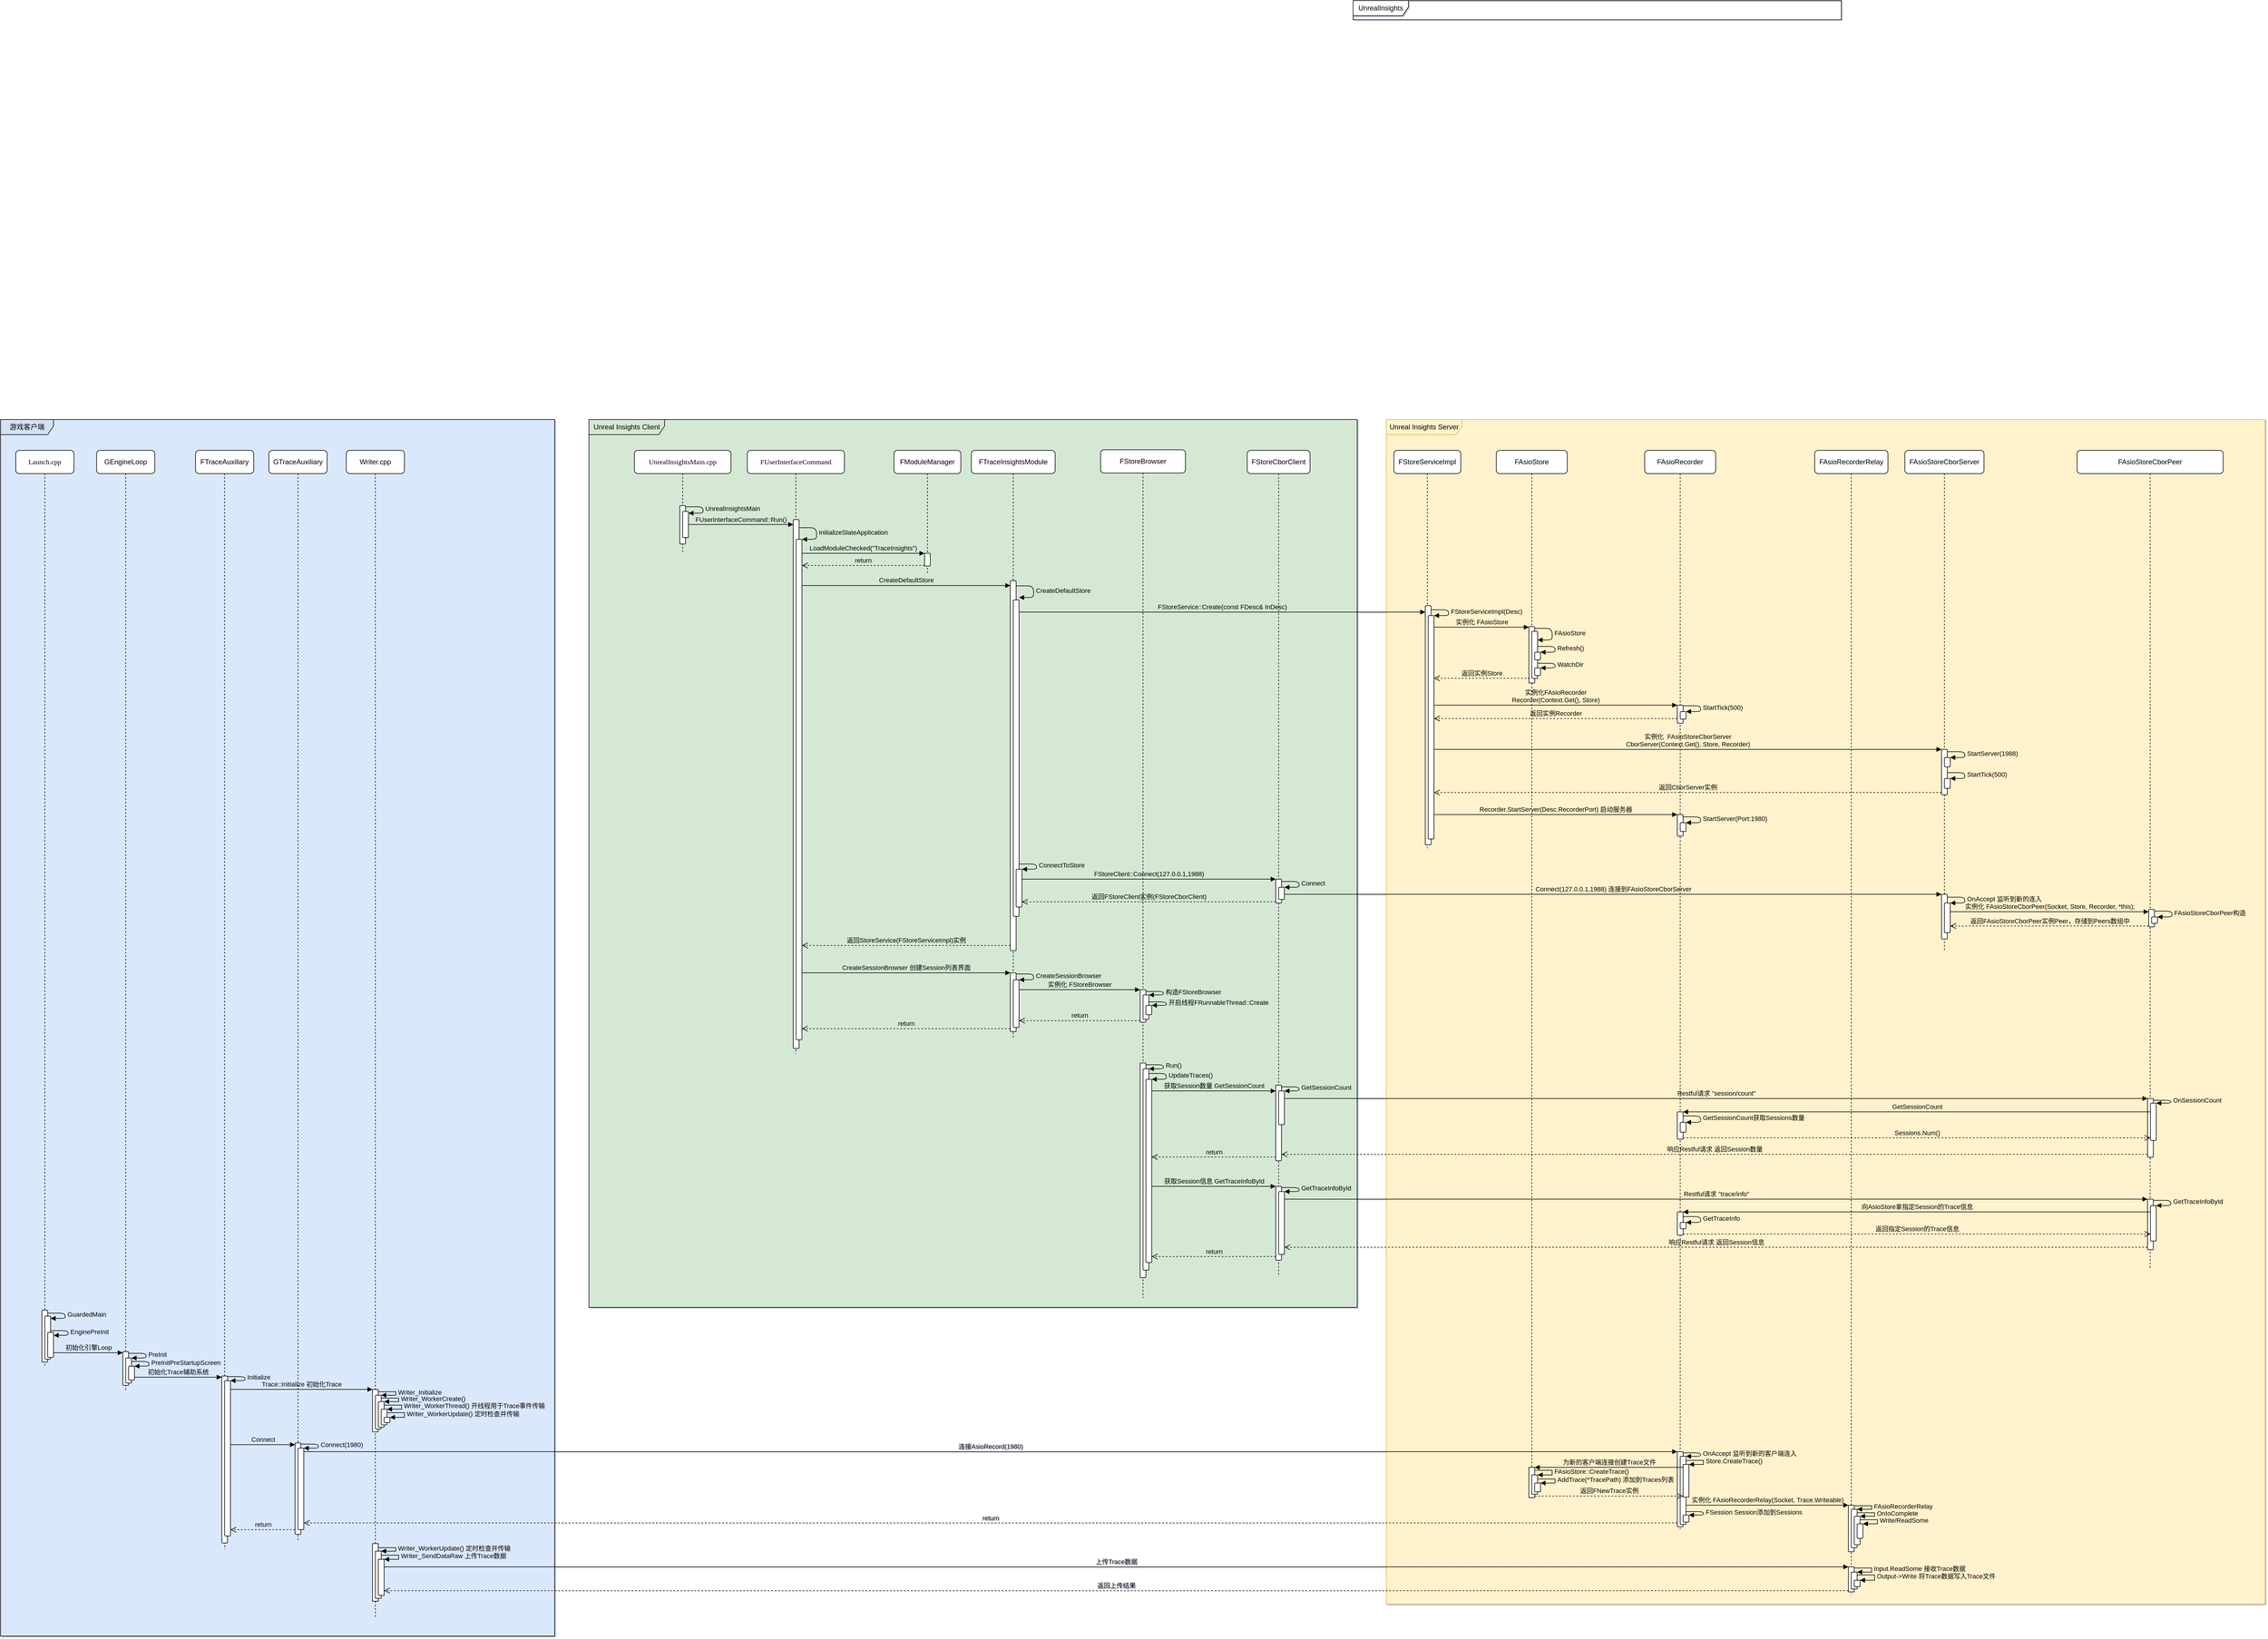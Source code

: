 <mxfile version="14.6.13" type="device"><diagram name="Page-1" id="13e1069c-82ec-6db2-03f1-153e76fe0fe0"><mxGraphModel dx="2863" dy="3526" grid="1" gridSize="10" guides="1" tooltips="1" connect="1" arrows="1" fold="1" page="0" pageScale="1" pageWidth="1100" pageHeight="850" math="0" shadow="1"><root><mxCell id="0"/><mxCell id="1" parent="0"/><mxCell id="CykVTpYVyXYOSDNk1ovy-55" value="" style="group;fillColor=#dae8fc;strokeColor=#6c8ebf;" vertex="1" connectable="0" parent="1"><mxGeometry x="1229" y="-476" width="952" height="2091" as="geometry"/></mxCell><mxCell id="CykVTpYVyXYOSDNk1ovy-52" value="游戏客户端" style="shape=umlFrame;whiteSpace=wrap;html=1;rounded=0;sketch=0;fillColor=#D4E1F5;width=91;height=26;" vertex="1" parent="CykVTpYVyXYOSDNk1ovy-55"><mxGeometry width="952" height="2091" as="geometry"/></mxCell><mxCell id="AoDnYQmJpQYlI27t1Mp_-179" value="初始化引擎Loop" style="html=1;verticalAlign=bottom;endArrow=block;labelBackgroundColor=none;" parent="CykVTpYVyXYOSDNk1ovy-55" edge="1"><mxGeometry relative="1" as="geometry"><mxPoint x="91" y="1604" as="sourcePoint"/><mxPoint x="210" y="1604" as="targetPoint"/></mxGeometry></mxCell><mxCell id="AoDnYQmJpQYlI27t1Mp_-187" value="初始化Trace辅助系统" style="html=1;verticalAlign=bottom;endArrow=block;labelBackgroundColor=none;" parent="CykVTpYVyXYOSDNk1ovy-55" edge="1"><mxGeometry relative="1" as="geometry"><mxPoint x="230" y="1646" as="sourcePoint"/><mxPoint x="380" y="1646" as="targetPoint"/></mxGeometry></mxCell><mxCell id="AoDnYQmJpQYlI27t1Mp_-193" value="Connect" style="html=1;verticalAlign=bottom;endArrow=block;entryX=0;entryY=0;labelBackgroundColor=none;" parent="CykVTpYVyXYOSDNk1ovy-55" source="AoDnYQmJpQYlI27t1Mp_-189" edge="1"><mxGeometry relative="1" as="geometry"><mxPoint x="395" y="1762.0" as="sourcePoint"/><mxPoint x="506" y="1762.0" as="targetPoint"/></mxGeometry></mxCell><mxCell id="7baba1c4bc27f4b0-8" value="Launch.cpp" style="shape=umlLifeline;perimeter=lifelinePerimeter;whiteSpace=wrap;html=1;container=1;collapsible=0;recursiveResize=0;outlineConnect=0;shadow=0;comic=0;labelBackgroundColor=none;strokeWidth=1;fontFamily=Verdana;fontSize=12;align=center;rounded=1;" parent="CykVTpYVyXYOSDNk1ovy-55" vertex="1"><mxGeometry x="26" y="53" width="100" height="1575" as="geometry"/></mxCell><mxCell id="7baba1c4bc27f4b0-9" value="" style="html=1;points=[];perimeter=orthogonalPerimeter;shadow=0;comic=0;labelBackgroundColor=none;strokeWidth=1;fontFamily=Verdana;fontSize=12;align=center;rounded=1;" parent="7baba1c4bc27f4b0-8" vertex="1"><mxGeometry x="45" y="1478" width="10" height="89" as="geometry"/></mxCell><mxCell id="AoDnYQmJpQYlI27t1Mp_-5" value="" style="html=1;points=[];perimeter=orthogonalPerimeter;rounded=1;labelBackgroundColor=none;" parent="7baba1c4bc27f4b0-8" vertex="1"><mxGeometry x="50" y="1488" width="10" height="74" as="geometry"/></mxCell><mxCell id="AoDnYQmJpQYlI27t1Mp_-6" value="GuardedMain" style="edgeStyle=orthogonalEdgeStyle;html=1;align=left;spacingLeft=2;endArrow=block;labelBackgroundColor=none;" parent="7baba1c4bc27f4b0-8" edge="1" target="AoDnYQmJpQYlI27t1Mp_-5" source="7baba1c4bc27f4b0-9"><mxGeometry relative="1" as="geometry"><mxPoint x="55" y="1472" as="sourcePoint"/><Array as="points"><mxPoint x="85" y="1483"/><mxPoint x="85" y="1492"/></Array><mxPoint x="59" y="1492" as="targetPoint"/></mxGeometry></mxCell><mxCell id="AoDnYQmJpQYlI27t1Mp_-16" value="EnginePreInit" style="edgeStyle=orthogonalEdgeStyle;html=1;align=left;spacingLeft=2;endArrow=block;labelBackgroundColor=none;entryX=1.032;entryY=0.122;entryDx=0;entryDy=0;entryPerimeter=0;" parent="7baba1c4bc27f4b0-8" edge="1" target="AoDnYQmJpQYlI27t1Mp_-17"><mxGeometry relative="1" as="geometry"><mxPoint x="60" y="1513" as="sourcePoint"/><Array as="points"><mxPoint x="90" y="1513"/><mxPoint x="90" y="1521"/><mxPoint x="77" y="1521"/></Array><mxPoint x="65" y="1521" as="targetPoint"/></mxGeometry></mxCell><mxCell id="AoDnYQmJpQYlI27t1Mp_-17" value="" style="html=1;points=[];perimeter=orthogonalPerimeter;rounded=1;labelBackgroundColor=none;" parent="7baba1c4bc27f4b0-8" vertex="1"><mxGeometry x="55" y="1516" width="10" height="43" as="geometry"/></mxCell><mxCell id="AoDnYQmJpQYlI27t1Mp_-177" value="GEngineLoop" style="shape=umlLifeline;perimeter=lifelinePerimeter;whiteSpace=wrap;html=1;container=1;collapsible=0;recursiveResize=0;outlineConnect=0;rounded=1;labelBackgroundColor=none;" parent="CykVTpYVyXYOSDNk1ovy-55" vertex="1"><mxGeometry x="165" y="53" width="100" height="1615" as="geometry"/></mxCell><mxCell id="AoDnYQmJpQYlI27t1Mp_-178" value="" style="html=1;points=[];perimeter=orthogonalPerimeter;rounded=1;labelBackgroundColor=none;" parent="AoDnYQmJpQYlI27t1Mp_-177" vertex="1"><mxGeometry x="45" y="1549" width="10" height="58" as="geometry"/></mxCell><mxCell id="AoDnYQmJpQYlI27t1Mp_-181" value="" style="html=1;points=[];perimeter=orthogonalPerimeter;rounded=1;labelBackgroundColor=none;" parent="AoDnYQmJpQYlI27t1Mp_-177" vertex="1"><mxGeometry x="50" y="1560" width="10" height="43" as="geometry"/></mxCell><mxCell id="AoDnYQmJpQYlI27t1Mp_-182" value="PreInit" style="edgeStyle=orthogonalEdgeStyle;html=1;align=left;spacingLeft=2;endArrow=block;entryX=1;entryY=0;labelBackgroundColor=none;" parent="AoDnYQmJpQYlI27t1Mp_-177" target="AoDnYQmJpQYlI27t1Mp_-181" edge="1"><mxGeometry relative="1" as="geometry"><mxPoint x="55" y="1552" as="sourcePoint"/><Array as="points"><mxPoint x="85" y="1552"/></Array></mxGeometry></mxCell><mxCell id="AoDnYQmJpQYlI27t1Mp_-183" value="" style="html=1;points=[];perimeter=orthogonalPerimeter;rounded=1;labelBackgroundColor=none;" parent="AoDnYQmJpQYlI27t1Mp_-177" vertex="1"><mxGeometry x="55" y="1574" width="10" height="24" as="geometry"/></mxCell><mxCell id="AoDnYQmJpQYlI27t1Mp_-184" value="PreInitPreStartupScreen" style="edgeStyle=orthogonalEdgeStyle;html=1;align=left;spacingLeft=2;endArrow=block;entryX=1;entryY=0;labelBackgroundColor=none;" parent="AoDnYQmJpQYlI27t1Mp_-177" target="AoDnYQmJpQYlI27t1Mp_-183" edge="1"><mxGeometry relative="1" as="geometry"><mxPoint x="60" y="1566" as="sourcePoint"/><Array as="points"><mxPoint x="90" y="1566"/></Array></mxGeometry></mxCell><mxCell id="AoDnYQmJpQYlI27t1Mp_-185" value="FTraceAuxiliary" style="shape=umlLifeline;perimeter=lifelinePerimeter;whiteSpace=wrap;html=1;container=1;collapsible=0;recursiveResize=0;outlineConnect=0;rounded=1;labelBackgroundColor=none;" parent="CykVTpYVyXYOSDNk1ovy-55" vertex="1"><mxGeometry x="335" y="53" width="100" height="1889" as="geometry"/></mxCell><mxCell id="AoDnYQmJpQYlI27t1Mp_-186" value="" style="html=1;points=[];perimeter=orthogonalPerimeter;rounded=1;labelBackgroundColor=none;" parent="AoDnYQmJpQYlI27t1Mp_-185" vertex="1"><mxGeometry x="45" y="1591" width="10" height="287" as="geometry"/></mxCell><mxCell id="AoDnYQmJpQYlI27t1Mp_-189" value="" style="html=1;points=[];perimeter=orthogonalPerimeter;rounded=1;labelBackgroundColor=none;" parent="AoDnYQmJpQYlI27t1Mp_-185" vertex="1"><mxGeometry x="50" y="1599" width="10" height="267" as="geometry"/></mxCell><mxCell id="AoDnYQmJpQYlI27t1Mp_-190" value="Initialize" style="edgeStyle=orthogonalEdgeStyle;html=1;align=left;spacingLeft=2;endArrow=block;entryX=1;entryY=0;labelBackgroundColor=none;" parent="AoDnYQmJpQYlI27t1Mp_-185" target="AoDnYQmJpQYlI27t1Mp_-189" edge="1"><mxGeometry relative="1" as="geometry"><mxPoint x="55" y="1592" as="sourcePoint"/><Array as="points"><mxPoint x="85" y="1592"/></Array></mxGeometry></mxCell><mxCell id="AoDnYQmJpQYlI27t1Mp_-191" value="GTraceAuxiliary" style="shape=umlLifeline;perimeter=lifelinePerimeter;whiteSpace=wrap;html=1;container=1;collapsible=0;recursiveResize=0;outlineConnect=0;rounded=1;labelBackgroundColor=none;" parent="CykVTpYVyXYOSDNk1ovy-55" vertex="1"><mxGeometry x="461" y="53" width="100" height="1873" as="geometry"/></mxCell><mxCell id="AoDnYQmJpQYlI27t1Mp_-192" value="" style="html=1;points=[];perimeter=orthogonalPerimeter;rounded=1;labelBackgroundColor=none;" parent="AoDnYQmJpQYlI27t1Mp_-191" vertex="1"><mxGeometry x="45" y="1706" width="10" height="157" as="geometry"/></mxCell><mxCell id="AoDnYQmJpQYlI27t1Mp_-197" value="" style="html=1;points=[];perimeter=orthogonalPerimeter;rounded=1;labelBackgroundColor=none;" parent="AoDnYQmJpQYlI27t1Mp_-191" vertex="1"><mxGeometry x="50" y="1715" width="10" height="140" as="geometry"/></mxCell><mxCell id="AoDnYQmJpQYlI27t1Mp_-198" value="Connect(1980)&amp;nbsp;" style="edgeStyle=orthogonalEdgeStyle;html=1;align=left;spacingLeft=2;endArrow=block;entryX=1;entryY=0;labelBackgroundColor=none;" parent="AoDnYQmJpQYlI27t1Mp_-191" target="AoDnYQmJpQYlI27t1Mp_-197" edge="1"><mxGeometry relative="1" as="geometry"><mxPoint x="55" y="1708" as="sourcePoint"/><Array as="points"><mxPoint x="85" y="1708"/></Array></mxGeometry></mxCell><mxCell id="CykVTpYVyXYOSDNk1ovy-1" value="Writer.cpp" style="shape=umlLifeline;perimeter=lifelinePerimeter;whiteSpace=wrap;html=1;container=1;collapsible=0;recursiveResize=0;outlineConnect=0;rounded=1;labelBackgroundColor=none;" vertex="1" parent="CykVTpYVyXYOSDNk1ovy-55"><mxGeometry x="594" y="53" width="100" height="2005" as="geometry"/></mxCell><mxCell id="CykVTpYVyXYOSDNk1ovy-2" value="" style="html=1;points=[];perimeter=orthogonalPerimeter;rounded=1;labelBackgroundColor=none;" vertex="1" parent="CykVTpYVyXYOSDNk1ovy-1"><mxGeometry x="45" y="1614" width="10" height="73" as="geometry"/></mxCell><mxCell id="CykVTpYVyXYOSDNk1ovy-7" value="" style="html=1;points=[];perimeter=orthogonalPerimeter;rounded=1;labelBackgroundColor=none;" vertex="1" parent="CykVTpYVyXYOSDNk1ovy-1"><mxGeometry x="50" y="1624" width="10" height="58" as="geometry"/></mxCell><mxCell id="CykVTpYVyXYOSDNk1ovy-8" value="Writer_Initialize" style="edgeStyle=orthogonalEdgeStyle;html=1;align=left;spacingLeft=2;endArrow=block;rounded=0;entryX=1;entryY=0;labelBackgroundColor=none;" edge="1" target="CykVTpYVyXYOSDNk1ovy-7" parent="CykVTpYVyXYOSDNk1ovy-1"><mxGeometry relative="1" as="geometry"><mxPoint x="55" y="1618" as="sourcePoint"/><Array as="points"><mxPoint x="85" y="1618"/></Array></mxGeometry></mxCell><mxCell id="CykVTpYVyXYOSDNk1ovy-9" value="" style="html=1;points=[];perimeter=orthogonalPerimeter;rounded=1;labelBackgroundColor=none;" vertex="1" parent="CykVTpYVyXYOSDNk1ovy-1"><mxGeometry x="55" y="1635" width="10" height="44" as="geometry"/></mxCell><mxCell id="CykVTpYVyXYOSDNk1ovy-10" value="Writer_WorkerCreate()" style="edgeStyle=orthogonalEdgeStyle;html=1;align=left;spacingLeft=2;endArrow=block;rounded=0;entryX=1;entryY=0;labelBackgroundColor=none;" edge="1" target="CykVTpYVyXYOSDNk1ovy-9" parent="CykVTpYVyXYOSDNk1ovy-1"><mxGeometry relative="1" as="geometry"><mxPoint x="60" y="1629" as="sourcePoint"/><Array as="points"><mxPoint x="90" y="1629"/></Array></mxGeometry></mxCell><mxCell id="CykVTpYVyXYOSDNk1ovy-11" value="" style="html=1;points=[];perimeter=orthogonalPerimeter;rounded=1;labelBackgroundColor=none;" vertex="1" parent="CykVTpYVyXYOSDNk1ovy-1"><mxGeometry x="60" y="1648" width="10" height="27" as="geometry"/></mxCell><mxCell id="CykVTpYVyXYOSDNk1ovy-12" value="Writer_WorkerThread() 开线程用于Trace事件传输" style="edgeStyle=orthogonalEdgeStyle;html=1;align=left;spacingLeft=2;endArrow=block;rounded=0;entryX=1;entryY=0;labelBackgroundColor=none;" edge="1" target="CykVTpYVyXYOSDNk1ovy-11" parent="CykVTpYVyXYOSDNk1ovy-1"><mxGeometry relative="1" as="geometry"><mxPoint x="65" y="1641" as="sourcePoint"/><Array as="points"><mxPoint x="95" y="1641"/></Array></mxGeometry></mxCell><mxCell id="CykVTpYVyXYOSDNk1ovy-13" value="" style="html=1;points=[];perimeter=orthogonalPerimeter;rounded=1;labelBackgroundColor=none;" vertex="1" parent="CykVTpYVyXYOSDNk1ovy-1"><mxGeometry x="65" y="1662" width="10" height="9" as="geometry"/></mxCell><mxCell id="CykVTpYVyXYOSDNk1ovy-14" value="Writer_WorkerUpdate() 定时检查并传输" style="edgeStyle=orthogonalEdgeStyle;html=1;align=left;spacingLeft=2;endArrow=block;rounded=0;entryX=1;entryY=0;labelBackgroundColor=none;" edge="1" target="CykVTpYVyXYOSDNk1ovy-13" parent="CykVTpYVyXYOSDNk1ovy-1"><mxGeometry relative="1" as="geometry"><mxPoint x="70" y="1654" as="sourcePoint"/><Array as="points"><mxPoint x="100" y="1654"/></Array></mxGeometry></mxCell><mxCell id="CykVTpYVyXYOSDNk1ovy-37" value="" style="html=1;points=[];perimeter=orthogonalPerimeter;rounded=0;sketch=0;" vertex="1" parent="CykVTpYVyXYOSDNk1ovy-1"><mxGeometry x="45" y="1879" width="10" height="99" as="geometry"/></mxCell><mxCell id="CykVTpYVyXYOSDNk1ovy-38" value="" style="html=1;points=[];perimeter=orthogonalPerimeter;rounded=0;sketch=0;" vertex="1" parent="CykVTpYVyXYOSDNk1ovy-1"><mxGeometry x="50" y="1892" width="10" height="81" as="geometry"/></mxCell><mxCell id="CykVTpYVyXYOSDNk1ovy-39" value="Writer_WorkerUpdate() 定时检查并传输" style="edgeStyle=orthogonalEdgeStyle;html=1;align=left;spacingLeft=2;endArrow=block;rounded=0;entryX=1;entryY=0;labelBackgroundColor=none;" edge="1" target="CykVTpYVyXYOSDNk1ovy-38" parent="CykVTpYVyXYOSDNk1ovy-1"><mxGeometry relative="1" as="geometry"><mxPoint x="55" y="1886" as="sourcePoint"/><Array as="points"><mxPoint x="85" y="1886"/></Array></mxGeometry></mxCell><mxCell id="CykVTpYVyXYOSDNk1ovy-40" value="" style="html=1;points=[];perimeter=orthogonalPerimeter;rounded=0;sketch=0;" vertex="1" parent="CykVTpYVyXYOSDNk1ovy-1"><mxGeometry x="55" y="1906" width="10" height="62" as="geometry"/></mxCell><mxCell id="CykVTpYVyXYOSDNk1ovy-41" value="Writer_SendDataRaw 上传Trace数据" style="edgeStyle=orthogonalEdgeStyle;html=1;align=left;spacingLeft=2;endArrow=block;rounded=0;entryX=1;entryY=0;labelBackgroundColor=none;" edge="1" target="CykVTpYVyXYOSDNk1ovy-40" parent="CykVTpYVyXYOSDNk1ovy-1"><mxGeometry relative="1" as="geometry"><mxPoint x="60" y="1899" as="sourcePoint"/><Array as="points"><mxPoint x="90" y="1899"/></Array></mxGeometry></mxCell><mxCell id="AoDnYQmJpQYlI27t1Mp_-194" value="return" style="html=1;verticalAlign=bottom;endArrow=open;dashed=1;endSize=8;exitX=0;exitY=0.95;labelBackgroundColor=none;" parent="CykVTpYVyXYOSDNk1ovy-55" source="AoDnYQmJpQYlI27t1Mp_-192" edge="1"><mxGeometry y="-100" as="geometry"><mxPoint x="395" y="1908.15" as="targetPoint"/></mxGeometry></mxCell><mxCell id="CykVTpYVyXYOSDNk1ovy-3" value="Trace::Initialize 初始化Trace" style="html=1;verticalAlign=bottom;endArrow=block;entryX=0;entryY=0;labelBackgroundColor=none;" edge="1" target="CykVTpYVyXYOSDNk1ovy-2" parent="CykVTpYVyXYOSDNk1ovy-55" source="AoDnYQmJpQYlI27t1Mp_-189"><mxGeometry as="geometry"><mxPoint x="451" y="1191" as="sourcePoint"/></mxGeometry></mxCell><mxCell id="CykVTpYVyXYOSDNk1ovy-63" value="" style="group;fillColor=#FFF2CC;" vertex="1" connectable="0" parent="1"><mxGeometry x="3610" y="-476" width="1510" height="2036" as="geometry"/></mxCell><mxCell id="CykVTpYVyXYOSDNk1ovy-62" value="Unreal Insights Server" style="shape=umlFrame;whiteSpace=wrap;html=1;rounded=0;shadow=0;sketch=0;width=130;height=26;fillColor=#fff2cc;strokeColor=#d6b656;" vertex="1" parent="CykVTpYVyXYOSDNk1ovy-63"><mxGeometry width="1510" height="2036" as="geometry"/></mxCell><mxCell id="AoDnYQmJpQYlI27t1Mp_-63" value="FStoreServiceImpl" style="shape=umlLifeline;perimeter=lifelinePerimeter;whiteSpace=wrap;html=1;container=1;collapsible=0;recursiveResize=0;outlineConnect=0;rounded=1;labelBackgroundColor=none;" parent="CykVTpYVyXYOSDNk1ovy-63" vertex="1"><mxGeometry x="13" y="53" width="115" height="684" as="geometry"/></mxCell><mxCell id="AoDnYQmJpQYlI27t1Mp_-64" value="" style="html=1;points=[];perimeter=orthogonalPerimeter;rounded=1;labelBackgroundColor=none;" parent="AoDnYQmJpQYlI27t1Mp_-63" vertex="1"><mxGeometry x="54" y="267" width="10" height="411" as="geometry"/></mxCell><mxCell id="AoDnYQmJpQYlI27t1Mp_-65" value="" style="html=1;points=[];perimeter=orthogonalPerimeter;rounded=1;labelBackgroundColor=none;" parent="AoDnYQmJpQYlI27t1Mp_-63" vertex="1"><mxGeometry x="59" y="284" width="10" height="384" as="geometry"/></mxCell><mxCell id="AoDnYQmJpQYlI27t1Mp_-66" value="FStoreServiceImpl(Desc)" style="edgeStyle=orthogonalEdgeStyle;html=1;align=left;spacingLeft=2;endArrow=block;entryX=1;entryY=0;labelBackgroundColor=none;" parent="AoDnYQmJpQYlI27t1Mp_-63" target="AoDnYQmJpQYlI27t1Mp_-65" edge="1"><mxGeometry relative="1" as="geometry"><mxPoint x="64" y="274" as="sourcePoint"/><Array as="points"><mxPoint x="94" y="274"/></Array></mxGeometry></mxCell><mxCell id="AoDnYQmJpQYlI27t1Mp_-67" value="FAsioStore" style="shape=umlLifeline;perimeter=lifelinePerimeter;whiteSpace=wrap;html=1;container=1;collapsible=0;recursiveResize=0;outlineConnect=0;rounded=1;labelBackgroundColor=none;" parent="CykVTpYVyXYOSDNk1ovy-63" vertex="1"><mxGeometry x="189" y="53" width="122" height="1803" as="geometry"/></mxCell><mxCell id="AoDnYQmJpQYlI27t1Mp_-71" value="" style="html=1;points=[];perimeter=orthogonalPerimeter;rounded=1;labelBackgroundColor=none;" parent="AoDnYQmJpQYlI27t1Mp_-67" vertex="1"><mxGeometry x="56" y="303" width="10" height="97" as="geometry"/></mxCell><mxCell id="AoDnYQmJpQYlI27t1Mp_-73" value="" style="html=1;points=[];perimeter=orthogonalPerimeter;rounded=1;labelBackgroundColor=none;" parent="AoDnYQmJpQYlI27t1Mp_-67" vertex="1"><mxGeometry x="61" y="311" width="10" height="81" as="geometry"/></mxCell><mxCell id="AoDnYQmJpQYlI27t1Mp_-74" value="FAsioStore" style="edgeStyle=orthogonalEdgeStyle;html=1;align=left;spacingLeft=2;endArrow=block;entryX=1;entryY=0;labelBackgroundColor=none;" parent="AoDnYQmJpQYlI27t1Mp_-67" edge="1"><mxGeometry relative="1" as="geometry"><mxPoint x="66" y="306" as="sourcePoint"/><Array as="points"><mxPoint x="96" y="306"/></Array><mxPoint x="71" y="326" as="targetPoint"/></mxGeometry></mxCell><mxCell id="AoDnYQmJpQYlI27t1Mp_-75" value="" style="html=1;points=[];perimeter=orthogonalPerimeter;rounded=1;labelBackgroundColor=none;" parent="AoDnYQmJpQYlI27t1Mp_-67" vertex="1"><mxGeometry x="66" y="374" width="10" height="13" as="geometry"/></mxCell><mxCell id="AoDnYQmJpQYlI27t1Mp_-76" value="WatchDir" style="edgeStyle=orthogonalEdgeStyle;html=1;align=left;spacingLeft=2;endArrow=block;entryX=1;entryY=0;labelBackgroundColor=none;" parent="AoDnYQmJpQYlI27t1Mp_-67" target="AoDnYQmJpQYlI27t1Mp_-75" edge="1"><mxGeometry relative="1" as="geometry"><mxPoint x="71" y="366" as="sourcePoint"/><Array as="points"><mxPoint x="101" y="366"/></Array></mxGeometry></mxCell><mxCell id="AoDnYQmJpQYlI27t1Mp_-77" value="" style="html=1;points=[];perimeter=orthogonalPerimeter;rounded=1;labelBackgroundColor=none;" parent="AoDnYQmJpQYlI27t1Mp_-67" vertex="1"><mxGeometry x="66" y="347" width="10" height="13" as="geometry"/></mxCell><mxCell id="AoDnYQmJpQYlI27t1Mp_-78" value="Refresh()" style="edgeStyle=orthogonalEdgeStyle;html=1;align=left;spacingLeft=2;endArrow=block;entryX=1;entryY=0;labelBackgroundColor=none;" parent="AoDnYQmJpQYlI27t1Mp_-67" target="AoDnYQmJpQYlI27t1Mp_-77" edge="1"><mxGeometry relative="1" as="geometry"><mxPoint x="71" y="337" as="sourcePoint"/><Array as="points"><mxPoint x="101" y="337"/></Array></mxGeometry></mxCell><mxCell id="CykVTpYVyXYOSDNk1ovy-28" value="" style="html=1;points=[];perimeter=orthogonalPerimeter;rounded=0;sketch=0;" vertex="1" parent="AoDnYQmJpQYlI27t1Mp_-67"><mxGeometry x="56" y="1748" width="10" height="52" as="geometry"/></mxCell><mxCell id="CykVTpYVyXYOSDNk1ovy-33" value="" style="html=1;points=[];perimeter=orthogonalPerimeter;rounded=0;sketch=0;" vertex="1" parent="AoDnYQmJpQYlI27t1Mp_-67"><mxGeometry x="61" y="1761" width="10" height="33" as="geometry"/></mxCell><mxCell id="CykVTpYVyXYOSDNk1ovy-34" value="FAsioStore::CreateTrace()" style="edgeStyle=orthogonalEdgeStyle;html=1;align=left;spacingLeft=2;endArrow=block;rounded=0;entryX=1;entryY=0;labelBackgroundColor=none;" edge="1" target="CykVTpYVyXYOSDNk1ovy-33" parent="AoDnYQmJpQYlI27t1Mp_-67"><mxGeometry relative="1" as="geometry"><mxPoint x="66" y="1753" as="sourcePoint"/><Array as="points"><mxPoint x="96" y="1753"/></Array></mxGeometry></mxCell><mxCell id="CykVTpYVyXYOSDNk1ovy-35" value="" style="html=1;points=[];perimeter=orthogonalPerimeter;rounded=0;sketch=0;" vertex="1" parent="AoDnYQmJpQYlI27t1Mp_-67"><mxGeometry x="66" y="1775" width="10" height="15" as="geometry"/></mxCell><mxCell id="CykVTpYVyXYOSDNk1ovy-36" value="AddTrace(*TracePath) 添加到Traces列表" style="edgeStyle=orthogonalEdgeStyle;html=1;align=left;spacingLeft=2;endArrow=block;rounded=0;entryX=1;entryY=0;labelBackgroundColor=none;" edge="1" target="CykVTpYVyXYOSDNk1ovy-35" parent="AoDnYQmJpQYlI27t1Mp_-67"><mxGeometry relative="1" as="geometry"><mxPoint x="71" y="1768" as="sourcePoint"/><Array as="points"><mxPoint x="101" y="1768"/></Array></mxGeometry></mxCell><mxCell id="AoDnYQmJpQYlI27t1Mp_-69" value="FAsioRecorder" style="shape=umlLifeline;perimeter=lifelinePerimeter;whiteSpace=wrap;html=1;container=1;collapsible=0;recursiveResize=0;outlineConnect=0;rounded=1;labelBackgroundColor=none;" parent="CykVTpYVyXYOSDNk1ovy-63" vertex="1"><mxGeometry x="444" y="53" width="122" height="1854" as="geometry"/></mxCell><mxCell id="AoDnYQmJpQYlI27t1Mp_-82" value="" style="html=1;points=[];perimeter=orthogonalPerimeter;rounded=1;labelBackgroundColor=none;" parent="AoDnYQmJpQYlI27t1Mp_-69" vertex="1"><mxGeometry x="56" y="438" width="10" height="31" as="geometry"/></mxCell><mxCell id="AoDnYQmJpQYlI27t1Mp_-85" value="" style="html=1;points=[];perimeter=orthogonalPerimeter;rounded=1;labelBackgroundColor=none;" parent="AoDnYQmJpQYlI27t1Mp_-69" vertex="1"><mxGeometry x="61" y="449" width="10" height="13" as="geometry"/></mxCell><mxCell id="AoDnYQmJpQYlI27t1Mp_-86" value="StartTick(500)" style="edgeStyle=orthogonalEdgeStyle;html=1;align=left;spacingLeft=2;endArrow=block;entryX=1;entryY=0;labelBackgroundColor=none;" parent="AoDnYQmJpQYlI27t1Mp_-69" target="AoDnYQmJpQYlI27t1Mp_-85" edge="1"><mxGeometry relative="1" as="geometry"><mxPoint x="66" y="439" as="sourcePoint"/><Array as="points"><mxPoint x="96" y="439"/></Array></mxGeometry></mxCell><mxCell id="AoDnYQmJpQYlI27t1Mp_-96" value="" style="html=1;points=[];perimeter=orthogonalPerimeter;rounded=1;labelBackgroundColor=none;" parent="AoDnYQmJpQYlI27t1Mp_-69" vertex="1"><mxGeometry x="56" y="626" width="10" height="37" as="geometry"/></mxCell><mxCell id="AoDnYQmJpQYlI27t1Mp_-98" value="" style="html=1;points=[];perimeter=orthogonalPerimeter;rounded=1;labelBackgroundColor=none;" parent="AoDnYQmJpQYlI27t1Mp_-69" vertex="1"><mxGeometry x="61" y="640" width="10" height="15" as="geometry"/></mxCell><mxCell id="AoDnYQmJpQYlI27t1Mp_-99" value="StartServer(Port:1980)" style="edgeStyle=orthogonalEdgeStyle;html=1;align=left;spacingLeft=2;endArrow=block;entryX=1;entryY=0;labelBackgroundColor=none;" parent="AoDnYQmJpQYlI27t1Mp_-69" target="AoDnYQmJpQYlI27t1Mp_-98" edge="1"><mxGeometry relative="1" as="geometry"><mxPoint x="66" y="630" as="sourcePoint"/><Array as="points"><mxPoint x="96" y="630"/></Array></mxGeometry></mxCell><mxCell id="AoDnYQmJpQYlI27t1Mp_-154" value="" style="html=1;points=[];perimeter=orthogonalPerimeter;rounded=1;labelBackgroundColor=none;" parent="AoDnYQmJpQYlI27t1Mp_-69" vertex="1"><mxGeometry x="56" y="1137" width="10" height="47" as="geometry"/></mxCell><mxCell id="AoDnYQmJpQYlI27t1Mp_-157" value="" style="html=1;points=[];perimeter=orthogonalPerimeter;rounded=1;labelBackgroundColor=none;" parent="AoDnYQmJpQYlI27t1Mp_-69" vertex="1"><mxGeometry x="61" y="1155" width="10" height="17" as="geometry"/></mxCell><mxCell id="AoDnYQmJpQYlI27t1Mp_-158" value="GetSessionCount获取Sessions数量" style="edgeStyle=orthogonalEdgeStyle;html=1;align=left;spacingLeft=2;endArrow=block;entryX=1;entryY=0;labelBackgroundColor=none;" parent="AoDnYQmJpQYlI27t1Mp_-69" target="AoDnYQmJpQYlI27t1Mp_-157" edge="1"><mxGeometry relative="1" as="geometry"><mxPoint x="66" y="1144" as="sourcePoint"/><Array as="points"><mxPoint x="96" y="1144"/></Array></mxGeometry></mxCell><mxCell id="AoDnYQmJpQYlI27t1Mp_-167" value="" style="html=1;points=[];perimeter=orthogonalPerimeter;rounded=1;labelBackgroundColor=none;" parent="AoDnYQmJpQYlI27t1Mp_-69" vertex="1"><mxGeometry x="56" y="1309" width="10" height="40" as="geometry"/></mxCell><mxCell id="AoDnYQmJpQYlI27t1Mp_-170" value="" style="html=1;points=[];perimeter=orthogonalPerimeter;rounded=1;labelBackgroundColor=none;" parent="AoDnYQmJpQYlI27t1Mp_-69" vertex="1"><mxGeometry x="61" y="1327" width="10" height="11" as="geometry"/></mxCell><mxCell id="AoDnYQmJpQYlI27t1Mp_-171" value="GetTraceInfo" style="edgeStyle=orthogonalEdgeStyle;html=1;align=left;spacingLeft=2;endArrow=block;entryX=1;entryY=0;labelBackgroundColor=none;" parent="AoDnYQmJpQYlI27t1Mp_-69" target="AoDnYQmJpQYlI27t1Mp_-170" edge="1"><mxGeometry relative="1" as="geometry"><mxPoint x="66" y="1317" as="sourcePoint"/><Array as="points"><mxPoint x="96" y="1317"/></Array></mxGeometry></mxCell><mxCell id="dmL9JDVOnLpXmdo2ofIr-4" value="" style="html=1;points=[];perimeter=orthogonalPerimeter;rounded=1;labelBackgroundColor=none;" parent="AoDnYQmJpQYlI27t1Mp_-69" vertex="1"><mxGeometry x="56" y="1721" width="10" height="129" as="geometry"/></mxCell><mxCell id="dmL9JDVOnLpXmdo2ofIr-7" value="" style="html=1;points=[];perimeter=orthogonalPerimeter;rounded=1;labelBackgroundColor=none;" parent="AoDnYQmJpQYlI27t1Mp_-69" vertex="1"><mxGeometry x="61" y="1729" width="10" height="117" as="geometry"/></mxCell><mxCell id="dmL9JDVOnLpXmdo2ofIr-8" value="OnAccept 监听到新的客户端连入" style="edgeStyle=orthogonalEdgeStyle;align=left;spacingLeft=2;endArrow=block;entryX=1;entryY=0;labelBackgroundColor=none;html=1;verticalAlign=middle;" parent="AoDnYQmJpQYlI27t1Mp_-69" target="dmL9JDVOnLpXmdo2ofIr-7" edge="1"><mxGeometry relative="1" as="geometry"><mxPoint x="66" y="1723" as="sourcePoint"/><Array as="points"><mxPoint x="96" y="1723"/></Array></mxGeometry></mxCell><mxCell id="dmL9JDVOnLpXmdo2ofIr-11" value="" style="html=1;points=[];perimeter=orthogonalPerimeter;rounded=1;labelBackgroundColor=none;" parent="AoDnYQmJpQYlI27t1Mp_-69" vertex="1"><mxGeometry x="66" y="1830" width="10" height="12" as="geometry"/></mxCell><mxCell id="dmL9JDVOnLpXmdo2ofIr-12" value="FSession Session添加到Sessions" style="edgeStyle=orthogonalEdgeStyle;html=1;align=left;spacingLeft=2;endArrow=block;entryX=1;entryY=0;labelBackgroundColor=none;" parent="AoDnYQmJpQYlI27t1Mp_-69" target="dmL9JDVOnLpXmdo2ofIr-11" edge="1"><mxGeometry relative="1" as="geometry"><mxPoint x="71" y="1824" as="sourcePoint"/><Array as="points"><mxPoint x="101" y="1824"/></Array></mxGeometry></mxCell><mxCell id="CykVTpYVyXYOSDNk1ovy-31" value="" style="html=1;points=[];perimeter=orthogonalPerimeter;rounded=0;sketch=0;" vertex="1" parent="AoDnYQmJpQYlI27t1Mp_-69"><mxGeometry x="66" y="1743" width="10" height="56" as="geometry"/></mxCell><mxCell id="CykVTpYVyXYOSDNk1ovy-32" value="Store.CreateTrace()" style="edgeStyle=orthogonalEdgeStyle;html=1;align=left;spacingLeft=2;endArrow=block;rounded=0;entryX=1;entryY=0;labelBackgroundColor=none;" edge="1" target="CykVTpYVyXYOSDNk1ovy-31" parent="AoDnYQmJpQYlI27t1Mp_-69"><mxGeometry relative="1" as="geometry"><mxPoint x="71" y="1736" as="sourcePoint"/><Array as="points"><mxPoint x="101" y="1736"/></Array></mxGeometry></mxCell><mxCell id="AoDnYQmJpQYlI27t1Mp_-70" value="FAsioStoreCborServer" style="shape=umlLifeline;perimeter=lifelinePerimeter;whiteSpace=wrap;html=1;container=1;collapsible=0;recursiveResize=0;outlineConnect=0;rounded=1;labelBackgroundColor=none;" parent="CykVTpYVyXYOSDNk1ovy-63" vertex="1"><mxGeometry x="891" y="53" width="136" height="860" as="geometry"/></mxCell><mxCell id="AoDnYQmJpQYlI27t1Mp_-88" value="" style="html=1;points=[];perimeter=orthogonalPerimeter;rounded=1;labelBackgroundColor=none;" parent="AoDnYQmJpQYlI27t1Mp_-70" vertex="1"><mxGeometry x="63" y="514" width="10" height="78" as="geometry"/></mxCell><mxCell id="AoDnYQmJpQYlI27t1Mp_-92" value="" style="html=1;points=[];perimeter=orthogonalPerimeter;rounded=1;labelBackgroundColor=none;" parent="AoDnYQmJpQYlI27t1Mp_-70" vertex="1"><mxGeometry x="68" y="528" width="10" height="16" as="geometry"/></mxCell><mxCell id="AoDnYQmJpQYlI27t1Mp_-93" value="StartServer(1988)" style="edgeStyle=orthogonalEdgeStyle;html=1;align=left;spacingLeft=2;endArrow=block;entryX=1;entryY=0;labelBackgroundColor=none;" parent="AoDnYQmJpQYlI27t1Mp_-70" target="AoDnYQmJpQYlI27t1Mp_-92" edge="1"><mxGeometry relative="1" as="geometry"><mxPoint x="73" y="518" as="sourcePoint"/><Array as="points"><mxPoint x="103" y="518"/></Array></mxGeometry></mxCell><mxCell id="AoDnYQmJpQYlI27t1Mp_-94" value="" style="html=1;points=[];perimeter=orthogonalPerimeter;rounded=1;labelBackgroundColor=none;" parent="AoDnYQmJpQYlI27t1Mp_-70" vertex="1"><mxGeometry x="68" y="564" width="10" height="17" as="geometry"/></mxCell><mxCell id="AoDnYQmJpQYlI27t1Mp_-95" value="StartTick(500)" style="edgeStyle=orthogonalEdgeStyle;html=1;align=left;spacingLeft=2;endArrow=block;entryX=1;entryY=0;labelBackgroundColor=none;" parent="AoDnYQmJpQYlI27t1Mp_-70" target="AoDnYQmJpQYlI27t1Mp_-94" edge="1"><mxGeometry relative="1" as="geometry"><mxPoint x="73" y="554" as="sourcePoint"/><Array as="points"><mxPoint x="103" y="554"/></Array></mxGeometry></mxCell><mxCell id="AoDnYQmJpQYlI27t1Mp_-110" value="" style="html=1;points=[];perimeter=orthogonalPerimeter;rounded=1;labelBackgroundColor=none;" parent="AoDnYQmJpQYlI27t1Mp_-70" vertex="1"><mxGeometry x="63" y="763" width="10" height="77" as="geometry"/></mxCell><mxCell id="AoDnYQmJpQYlI27t1Mp_-111" value="" style="html=1;points=[];perimeter=orthogonalPerimeter;rounded=1;labelBackgroundColor=none;" parent="AoDnYQmJpQYlI27t1Mp_-70" vertex="1"><mxGeometry x="68" y="778" width="10" height="51" as="geometry"/></mxCell><mxCell id="AoDnYQmJpQYlI27t1Mp_-112" value="OnAccept 监听到新的连入" style="edgeStyle=orthogonalEdgeStyle;html=1;align=left;spacingLeft=2;endArrow=block;entryX=1;entryY=0;labelBackgroundColor=none;" parent="AoDnYQmJpQYlI27t1Mp_-70" target="AoDnYQmJpQYlI27t1Mp_-111" edge="1"><mxGeometry relative="1" as="geometry"><mxPoint x="73" y="768" as="sourcePoint"/><Array as="points"><mxPoint x="103" y="768"/></Array></mxGeometry></mxCell><mxCell id="AoDnYQmJpQYlI27t1Mp_-72" value="实例化&amp;nbsp;FAsioStore" style="html=1;verticalAlign=bottom;endArrow=block;labelBackgroundColor=none;" parent="CykVTpYVyXYOSDNk1ovy-63" edge="1"><mxGeometry width="80" relative="1" as="geometry"><mxPoint x="82" y="357" as="sourcePoint"/><mxPoint x="245" y="357" as="targetPoint"/></mxGeometry></mxCell><mxCell id="AoDnYQmJpQYlI27t1Mp_-79" value="返回实例Store" style="html=1;verticalAlign=bottom;endArrow=open;dashed=1;endSize=8;exitX=0.16;exitY=0.915;exitDx=0;exitDy=0;exitPerimeter=0;labelBackgroundColor=none;" parent="CykVTpYVyXYOSDNk1ovy-63" source="AoDnYQmJpQYlI27t1Mp_-71" target="AoDnYQmJpQYlI27t1Mp_-65" edge="1"><mxGeometry relative="1" as="geometry"><mxPoint x="-70" y="408" as="sourcePoint"/><mxPoint x="-357" y="598" as="targetPoint"/></mxGeometry></mxCell><mxCell id="AoDnYQmJpQYlI27t1Mp_-83" value="实例化FAsioRecorder&lt;br&gt;Recorder(Context.Get(), Store)" style="html=1;verticalAlign=bottom;endArrow=block;entryX=0;entryY=0;labelBackgroundColor=none;" parent="CykVTpYVyXYOSDNk1ovy-63" target="AoDnYQmJpQYlI27t1Mp_-82" edge="1"><mxGeometry relative="1" as="geometry"><mxPoint x="82" y="491" as="sourcePoint"/></mxGeometry></mxCell><mxCell id="AoDnYQmJpQYlI27t1Mp_-84" value="返回实例Recorder" style="html=1;verticalAlign=bottom;endArrow=open;dashed=1;endSize=8;labelBackgroundColor=none;" parent="CykVTpYVyXYOSDNk1ovy-63" edge="1" source="AoDnYQmJpQYlI27t1Mp_-82"><mxGeometry relative="1" as="geometry"><mxPoint x="82" y="514" as="targetPoint"/><mxPoint x="500" y="514" as="sourcePoint"/></mxGeometry></mxCell><mxCell id="AoDnYQmJpQYlI27t1Mp_-89" value="实例化&amp;nbsp;&amp;nbsp;FAsioStoreCborServer&lt;br&gt;CborServer(Context.Get(), Store, Recorder)" style="html=1;verticalAlign=bottom;endArrow=block;entryX=0;entryY=0;labelBackgroundColor=none;" parent="CykVTpYVyXYOSDNk1ovy-63" target="AoDnYQmJpQYlI27t1Mp_-88" edge="1"><mxGeometry relative="1" as="geometry"><mxPoint x="82" y="567" as="sourcePoint"/></mxGeometry></mxCell><mxCell id="AoDnYQmJpQYlI27t1Mp_-90" value="返回CborServer实例" style="html=1;verticalAlign=bottom;endArrow=open;dashed=1;endSize=8;exitX=0;exitY=0.95;labelBackgroundColor=none;" parent="CykVTpYVyXYOSDNk1ovy-63" source="AoDnYQmJpQYlI27t1Mp_-88" edge="1"><mxGeometry relative="1" as="geometry"><mxPoint x="82" y="641.1" as="targetPoint"/></mxGeometry></mxCell><mxCell id="AoDnYQmJpQYlI27t1Mp_-97" value="Recorder.StartServer(Desc.RecorderPort) 启动服务器" style="html=1;verticalAlign=bottom;startArrow=none;endArrow=block;startSize=8;labelBackgroundColor=none;startFill=0;" parent="CykVTpYVyXYOSDNk1ovy-63" target="AoDnYQmJpQYlI27t1Mp_-96" edge="1"><mxGeometry relative="1" as="geometry"><mxPoint x="82" y="679" as="sourcePoint"/></mxGeometry></mxCell><mxCell id="AoDnYQmJpQYlI27t1Mp_-113" value="FAsioStoreCborPeer" style="shape=umlLifeline;perimeter=lifelinePerimeter;whiteSpace=wrap;html=1;container=1;collapsible=0;recursiveResize=0;outlineConnect=0;rounded=1;labelBackgroundColor=none;" parent="CykVTpYVyXYOSDNk1ovy-63" vertex="1"><mxGeometry x="1187" y="53" width="251" height="1405" as="geometry"/></mxCell><mxCell id="AoDnYQmJpQYlI27t1Mp_-115" value="" style="html=1;points=[];perimeter=orthogonalPerimeter;rounded=1;labelBackgroundColor=none;" parent="AoDnYQmJpQYlI27t1Mp_-113" vertex="1"><mxGeometry x="123" y="789" width="10" height="30" as="geometry"/></mxCell><mxCell id="AoDnYQmJpQYlI27t1Mp_-118" value="" style="html=1;points=[];perimeter=orthogonalPerimeter;rounded=1;labelBackgroundColor=none;" parent="AoDnYQmJpQYlI27t1Mp_-113" vertex="1"><mxGeometry x="128" y="802" width="10" height="11" as="geometry"/></mxCell><mxCell id="AoDnYQmJpQYlI27t1Mp_-119" value="FAsioStoreCborPeer构造" style="edgeStyle=orthogonalEdgeStyle;html=1;align=left;spacingLeft=2;endArrow=block;entryX=1;entryY=0;labelBackgroundColor=none;" parent="AoDnYQmJpQYlI27t1Mp_-113" target="AoDnYQmJpQYlI27t1Mp_-118" edge="1"><mxGeometry relative="1" as="geometry"><mxPoint x="133" y="792" as="sourcePoint"/><Array as="points"><mxPoint x="163" y="792"/></Array></mxGeometry></mxCell><mxCell id="AoDnYQmJpQYlI27t1Mp_-147" value="" style="html=1;points=[];perimeter=orthogonalPerimeter;rounded=1;labelBackgroundColor=none;" parent="AoDnYQmJpQYlI27t1Mp_-113" vertex="1"><mxGeometry x="121" y="1114" width="10" height="101" as="geometry"/></mxCell><mxCell id="AoDnYQmJpQYlI27t1Mp_-152" value="" style="html=1;points=[];perimeter=orthogonalPerimeter;rounded=1;labelBackgroundColor=none;" parent="AoDnYQmJpQYlI27t1Mp_-113" vertex="1"><mxGeometry x="126" y="1122" width="10" height="64" as="geometry"/></mxCell><mxCell id="AoDnYQmJpQYlI27t1Mp_-153" value="OnSessionCount" style="edgeStyle=orthogonalEdgeStyle;html=1;align=left;spacingLeft=2;endArrow=block;entryX=1;entryY=0;labelBackgroundColor=none;" parent="AoDnYQmJpQYlI27t1Mp_-113" target="AoDnYQmJpQYlI27t1Mp_-152" edge="1"><mxGeometry relative="1" as="geometry"><mxPoint x="131" y="1117" as="sourcePoint"/><Array as="points"><mxPoint x="161" y="1117"/></Array></mxGeometry></mxCell><mxCell id="AoDnYQmJpQYlI27t1Mp_-164" value="" style="html=1;points=[];perimeter=orthogonalPerimeter;rounded=1;labelBackgroundColor=none;" parent="AoDnYQmJpQYlI27t1Mp_-113" vertex="1"><mxGeometry x="121" y="1287" width="10" height="87" as="geometry"/></mxCell><mxCell id="AoDnYQmJpQYlI27t1Mp_-172" value="" style="html=1;points=[];perimeter=orthogonalPerimeter;rounded=1;labelBackgroundColor=none;" parent="AoDnYQmJpQYlI27t1Mp_-113" vertex="1"><mxGeometry x="126" y="1298" width="10" height="61" as="geometry"/></mxCell><mxCell id="AoDnYQmJpQYlI27t1Mp_-173" value="GetTraceInfoById" style="edgeStyle=orthogonalEdgeStyle;html=1;align=left;spacingLeft=2;endArrow=block;entryX=1;entryY=0;labelBackgroundColor=none;" parent="AoDnYQmJpQYlI27t1Mp_-113" target="AoDnYQmJpQYlI27t1Mp_-172" edge="1"><mxGeometry relative="1" as="geometry"><mxPoint x="131" y="1289" as="sourcePoint"/><Array as="points"><mxPoint x="161" y="1289"/></Array></mxGeometry></mxCell><mxCell id="AoDnYQmJpQYlI27t1Mp_-116" value="实例化 FAsioStoreCborPeer(Socket, Store, Recorder, *this);" style="html=1;verticalAlign=bottom;endArrow=block;labelBackgroundColor=none;" parent="CykVTpYVyXYOSDNk1ovy-63" edge="1"><mxGeometry relative="1" as="geometry"><mxPoint x="969" y="846" as="sourcePoint"/><mxPoint x="1310" y="846" as="targetPoint"/><Array as="points"><mxPoint x="1187" y="846"/></Array></mxGeometry></mxCell><mxCell id="AoDnYQmJpQYlI27t1Mp_-117" value="返回FAsioStoreCborPeer实例Peer，存储到Peers数组中" style="html=1;verticalAlign=bottom;endArrow=open;dashed=1;endSize=8;exitX=0;exitY=0.95;labelBackgroundColor=none;" parent="CykVTpYVyXYOSDNk1ovy-63" source="AoDnYQmJpQYlI27t1Mp_-115" target="AoDnYQmJpQYlI27t1Mp_-111" edge="1"><mxGeometry relative="1" as="geometry"><mxPoint x="586" y="911" as="targetPoint"/></mxGeometry></mxCell><mxCell id="AoDnYQmJpQYlI27t1Mp_-155" value="GetSessionCount" style="html=1;verticalAlign=bottom;endArrow=block;entryX=1;entryY=0;labelBackgroundColor=none;" parent="CykVTpYVyXYOSDNk1ovy-63" source="AoDnYQmJpQYlI27t1Mp_-152" target="AoDnYQmJpQYlI27t1Mp_-154" edge="1"><mxGeometry relative="1" as="geometry"><mxPoint x="290" y="1190" as="sourcePoint"/></mxGeometry></mxCell><mxCell id="AoDnYQmJpQYlI27t1Mp_-156" value="Sessions.Num()" style="html=1;verticalAlign=bottom;endArrow=open;dashed=1;endSize=8;exitX=1;exitY=0.95;labelBackgroundColor=none;" parent="CykVTpYVyXYOSDNk1ovy-63" source="AoDnYQmJpQYlI27t1Mp_-154" target="AoDnYQmJpQYlI27t1Mp_-152" edge="1"><mxGeometry relative="1" as="geometry"><mxPoint x="990" y="1255" as="targetPoint"/></mxGeometry></mxCell><mxCell id="AoDnYQmJpQYlI27t1Mp_-168" value="向AsioStore拿指定Session的Trace信息" style="html=1;verticalAlign=bottom;endArrow=block;entryX=1;entryY=0;labelBackgroundColor=none;" parent="CykVTpYVyXYOSDNk1ovy-63" source="AoDnYQmJpQYlI27t1Mp_-172" target="AoDnYQmJpQYlI27t1Mp_-167" edge="1"><mxGeometry relative="1" as="geometry"><mxPoint x="1063" y="1365" as="sourcePoint"/></mxGeometry></mxCell><mxCell id="AoDnYQmJpQYlI27t1Mp_-169" value="返回指定Session的Trace信息" style="html=1;verticalAlign=bottom;endArrow=open;dashed=1;endSize=8;exitX=1;exitY=0.95;labelBackgroundColor=none;" parent="CykVTpYVyXYOSDNk1ovy-63" source="AoDnYQmJpQYlI27t1Mp_-167" target="AoDnYQmJpQYlI27t1Mp_-172" edge="1"><mxGeometry relative="1" as="geometry"><mxPoint x="290" y="1422" as="targetPoint"/></mxGeometry></mxCell><mxCell id="CykVTpYVyXYOSDNk1ovy-15" value="FAsioRecorderRelay" style="shape=umlLifeline;perimeter=lifelinePerimeter;whiteSpace=wrap;html=1;container=1;collapsible=0;recursiveResize=0;outlineConnect=0;rounded=1;labelBackgroundColor=none;" vertex="1" parent="CykVTpYVyXYOSDNk1ovy-63"><mxGeometry x="736" y="53" width="126" height="1967" as="geometry"/></mxCell><mxCell id="CykVTpYVyXYOSDNk1ovy-16" value="" style="html=1;points=[];perimeter=orthogonalPerimeter;rounded=1;labelBackgroundColor=none;" vertex="1" parent="CykVTpYVyXYOSDNk1ovy-15"><mxGeometry x="58" y="1813" width="10" height="80" as="geometry"/></mxCell><mxCell id="CykVTpYVyXYOSDNk1ovy-19" value="" style="html=1;points=[];perimeter=orthogonalPerimeter;rounded=1;labelBackgroundColor=none;" vertex="1" parent="CykVTpYVyXYOSDNk1ovy-15"><mxGeometry x="63" y="1820" width="10" height="66" as="geometry"/></mxCell><mxCell id="CykVTpYVyXYOSDNk1ovy-20" value="FAsioRecorderRelay" style="edgeStyle=orthogonalEdgeStyle;html=1;align=left;spacingLeft=2;endArrow=block;rounded=0;entryX=1;entryY=0;labelBackgroundColor=none;" edge="1" target="CykVTpYVyXYOSDNk1ovy-19" parent="CykVTpYVyXYOSDNk1ovy-15"><mxGeometry relative="1" as="geometry"><mxPoint x="68" y="1814" as="sourcePoint"/><Array as="points"><mxPoint x="98" y="1814"/></Array></mxGeometry></mxCell><mxCell id="CykVTpYVyXYOSDNk1ovy-21" value="" style="html=1;points=[];perimeter=orthogonalPerimeter;rounded=1;labelBackgroundColor=none;" vertex="1" parent="CykVTpYVyXYOSDNk1ovy-15"><mxGeometry x="68" y="1832" width="10" height="49" as="geometry"/></mxCell><mxCell id="CykVTpYVyXYOSDNk1ovy-22" value="OnIoComplete" style="edgeStyle=orthogonalEdgeStyle;html=1;align=left;spacingLeft=2;endArrow=block;rounded=0;entryX=1;entryY=0;labelBackgroundColor=none;" edge="1" target="CykVTpYVyXYOSDNk1ovy-21" parent="CykVTpYVyXYOSDNk1ovy-15"><mxGeometry relative="1" as="geometry"><mxPoint x="73" y="1826" as="sourcePoint"/><Array as="points"><mxPoint x="103" y="1826"/></Array></mxGeometry></mxCell><mxCell id="CykVTpYVyXYOSDNk1ovy-23" value="" style="html=1;points=[];perimeter=orthogonalPerimeter;rounded=1;labelBackgroundColor=none;" vertex="1" parent="CykVTpYVyXYOSDNk1ovy-15"><mxGeometry x="73" y="1845" width="10" height="25" as="geometry"/></mxCell><mxCell id="CykVTpYVyXYOSDNk1ovy-24" value="Write/ReadSome" style="edgeStyle=orthogonalEdgeStyle;html=1;align=left;spacingLeft=2;endArrow=block;rounded=0;entryX=1;entryY=0;labelBackgroundColor=none;" edge="1" target="CykVTpYVyXYOSDNk1ovy-23" parent="CykVTpYVyXYOSDNk1ovy-15"><mxGeometry relative="1" as="geometry"><mxPoint x="78" y="1838" as="sourcePoint"/><Array as="points"><mxPoint x="108" y="1838"/></Array></mxGeometry></mxCell><mxCell id="CykVTpYVyXYOSDNk1ovy-45" value="" style="html=1;points=[];perimeter=orthogonalPerimeter;rounded=0;sketch=0;" vertex="1" parent="CykVTpYVyXYOSDNk1ovy-15"><mxGeometry x="58" y="1919" width="10" height="43" as="geometry"/></mxCell><mxCell id="CykVTpYVyXYOSDNk1ovy-48" value="" style="html=1;points=[];perimeter=orthogonalPerimeter;rounded=0;sketch=0;" vertex="1" parent="CykVTpYVyXYOSDNk1ovy-15"><mxGeometry x="63" y="1928" width="10" height="29" as="geometry"/></mxCell><mxCell id="CykVTpYVyXYOSDNk1ovy-49" value="Input.ReadSome 接收Trace数据" style="edgeStyle=orthogonalEdgeStyle;html=1;align=left;spacingLeft=2;endArrow=block;rounded=0;entryX=1;entryY=0;labelBackgroundColor=none;" edge="1" target="CykVTpYVyXYOSDNk1ovy-48" parent="CykVTpYVyXYOSDNk1ovy-15"><mxGeometry relative="1" as="geometry"><mxPoint x="68" y="1921" as="sourcePoint"/><Array as="points"><mxPoint x="98" y="1921"/></Array></mxGeometry></mxCell><mxCell id="CykVTpYVyXYOSDNk1ovy-50" value="" style="html=1;points=[];perimeter=orthogonalPerimeter;rounded=0;sketch=0;" vertex="1" parent="CykVTpYVyXYOSDNk1ovy-15"><mxGeometry x="68" y="1942" width="10" height="11" as="geometry"/></mxCell><mxCell id="CykVTpYVyXYOSDNk1ovy-51" value="Output-&amp;gt;Write 将Trace数据写入Trace文件" style="edgeStyle=orthogonalEdgeStyle;html=1;align=left;spacingLeft=2;endArrow=block;rounded=0;entryX=1;entryY=0;labelBackgroundColor=none;" edge="1" target="CykVTpYVyXYOSDNk1ovy-50" parent="CykVTpYVyXYOSDNk1ovy-15"><mxGeometry relative="1" as="geometry"><mxPoint x="73" y="1933" as="sourcePoint"/><Array as="points"><mxPoint x="103" y="1933"/></Array></mxGeometry></mxCell><mxCell id="CykVTpYVyXYOSDNk1ovy-17" value="实例化 FAsioRecorderRelay(Socket, Trace.Writeable)" style="html=1;verticalAlign=bottom;endArrow=block;entryX=0;entryY=0;labelBackgroundColor=none;" edge="1" target="CykVTpYVyXYOSDNk1ovy-16" parent="CykVTpYVyXYOSDNk1ovy-63" source="dmL9JDVOnLpXmdo2ofIr-7"><mxGeometry relative="1" as="geometry"><mxPoint x="235" y="1866" as="sourcePoint"/></mxGeometry></mxCell><mxCell id="CykVTpYVyXYOSDNk1ovy-29" value="为新的客户端连接创建Trace文件" style="html=1;verticalAlign=bottom;endArrow=block;entryX=1;entryY=0;labelBackgroundColor=none;" edge="1" target="CykVTpYVyXYOSDNk1ovy-28" parent="CykVTpYVyXYOSDNk1ovy-63" source="CykVTpYVyXYOSDNk1ovy-31"><mxGeometry relative="1" as="geometry"><mxPoint x="35" y="1799" as="sourcePoint"/></mxGeometry></mxCell><mxCell id="CykVTpYVyXYOSDNk1ovy-30" value="返回FNewTrace实例" style="html=1;verticalAlign=bottom;endArrow=open;dashed=1;endSize=8;exitX=1;exitY=0.95;labelBackgroundColor=none;" edge="1" source="CykVTpYVyXYOSDNk1ovy-28" parent="CykVTpYVyXYOSDNk1ovy-63" target="CykVTpYVyXYOSDNk1ovy-31"><mxGeometry relative="1" as="geometry"><mxPoint x="214" y="1850" as="targetPoint"/></mxGeometry></mxCell><mxCell id="CykVTpYVyXYOSDNk1ovy-61" value="" style="group;fillColor=#D5E8D4;" vertex="1" connectable="0" parent="1"><mxGeometry x="2240" y="-476" width="1320" height="1526" as="geometry"/></mxCell><mxCell id="CykVTpYVyXYOSDNk1ovy-60" value="Unreal Insights Client" style="shape=umlFrame;whiteSpace=wrap;html=1;rounded=0;shadow=0;sketch=0;strokeColor=#000000;width=130;height=26;fillColor=#D5E8D4;" vertex="1" parent="CykVTpYVyXYOSDNk1ovy-61"><mxGeometry width="1320" height="1526" as="geometry"/></mxCell><mxCell id="AoDnYQmJpQYlI27t1Mp_-29" value="FUserInterfaceCommand" style="shape=umlLifeline;perimeter=lifelinePerimeter;whiteSpace=wrap;html=1;container=1;collapsible=0;recursiveResize=0;outlineConnect=0;shadow=0;comic=0;labelBackgroundColor=none;strokeWidth=1;fontFamily=Verdana;fontSize=12;align=center;rounded=1;" parent="CykVTpYVyXYOSDNk1ovy-61" vertex="1"><mxGeometry x="272" y="53" width="167" height="1037" as="geometry"/></mxCell><mxCell id="AoDnYQmJpQYlI27t1Mp_-30" value="" style="html=1;points=[];perimeter=orthogonalPerimeter;shadow=0;comic=0;labelBackgroundColor=none;strokeWidth=1;fontFamily=Verdana;fontSize=12;align=center;rounded=1;" parent="AoDnYQmJpQYlI27t1Mp_-29" vertex="1"><mxGeometry x="79" y="119" width="10" height="909" as="geometry"/></mxCell><mxCell id="AoDnYQmJpQYlI27t1Mp_-56" value="" style="html=1;points=[];perimeter=orthogonalPerimeter;rounded=1;labelBackgroundColor=none;" parent="AoDnYQmJpQYlI27t1Mp_-29" vertex="1"><mxGeometry x="84" y="153" width="10" height="860" as="geometry"/></mxCell><mxCell id="AoDnYQmJpQYlI27t1Mp_-57" value="InitializeSlateApplication" style="edgeStyle=orthogonalEdgeStyle;html=1;align=left;spacingLeft=2;endArrow=block;entryX=1;entryY=0;labelBackgroundColor=none;" parent="AoDnYQmJpQYlI27t1Mp_-29" target="AoDnYQmJpQYlI27t1Mp_-56" edge="1"><mxGeometry relative="1" as="geometry"><mxPoint x="89" y="133" as="sourcePoint"/><Array as="points"><mxPoint x="119" y="133"/></Array></mxGeometry></mxCell><mxCell id="AoDnYQmJpQYlI27t1Mp_-36" value="UnrealInsightsMain.cpp" style="shape=umlLifeline;perimeter=lifelinePerimeter;whiteSpace=wrap;html=1;container=1;collapsible=0;recursiveResize=0;outlineConnect=0;shadow=0;comic=0;labelBackgroundColor=none;strokeWidth=1;fontFamily=Verdana;fontSize=12;align=center;rounded=1;" parent="CykVTpYVyXYOSDNk1ovy-61" vertex="1"><mxGeometry x="78" y="53" width="166" height="177" as="geometry"/></mxCell><mxCell id="AoDnYQmJpQYlI27t1Mp_-37" value="" style="html=1;points=[];perimeter=orthogonalPerimeter;shadow=0;comic=0;labelBackgroundColor=none;strokeWidth=1;fontFamily=Verdana;fontSize=12;align=center;rounded=1;" parent="AoDnYQmJpQYlI27t1Mp_-36" vertex="1"><mxGeometry x="78" y="95" width="10" height="66" as="geometry"/></mxCell><mxCell id="AoDnYQmJpQYlI27t1Mp_-38" value="" style="html=1;points=[];perimeter=orthogonalPerimeter;rounded=1;labelBackgroundColor=none;" parent="AoDnYQmJpQYlI27t1Mp_-36" vertex="1"><mxGeometry x="83" y="105" width="10" height="45" as="geometry"/></mxCell><mxCell id="AoDnYQmJpQYlI27t1Mp_-39" value="UnrealInsightsMain" style="edgeStyle=orthogonalEdgeStyle;html=1;align=left;spacingLeft=2;endArrow=block;labelBackgroundColor=none;" parent="AoDnYQmJpQYlI27t1Mp_-36" edge="1"><mxGeometry relative="1" as="geometry"><mxPoint x="88" y="97" as="sourcePoint"/><Array as="points"><mxPoint x="118" y="97"/><mxPoint x="118" y="108"/><mxPoint x="93" y="108"/></Array><mxPoint x="93" y="108" as="targetPoint"/></mxGeometry></mxCell><mxCell id="AoDnYQmJpQYlI27t1Mp_-47" value="FUserInterfaceCommand::Run()" style="html=1;verticalAlign=bottom;endArrow=block;labelBackgroundColor=none;" parent="CykVTpYVyXYOSDNk1ovy-61" source="AoDnYQmJpQYlI27t1Mp_-38" target="AoDnYQmJpQYlI27t1Mp_-30" edge="1"><mxGeometry x="48" width="80" as="geometry"><mxPoint x="186" y="182" as="sourcePoint"/><mxPoint x="355" y="201.21" as="targetPoint"/></mxGeometry></mxCell><mxCell id="AoDnYQmJpQYlI27t1Mp_-50" value="FModuleManager" style="shape=umlLifeline;perimeter=lifelinePerimeter;whiteSpace=wrap;html=1;container=1;collapsible=0;recursiveResize=0;outlineConnect=0;rounded=1;labelBackgroundColor=none;" parent="CykVTpYVyXYOSDNk1ovy-61" vertex="1"><mxGeometry x="524" y="53" width="115" height="212" as="geometry"/></mxCell><mxCell id="AoDnYQmJpQYlI27t1Mp_-53" value="" style="html=1;points=[];perimeter=orthogonalPerimeter;rounded=1;labelBackgroundColor=none;" parent="AoDnYQmJpQYlI27t1Mp_-50" vertex="1"><mxGeometry x="52.5" y="177" width="10" height="22" as="geometry"/></mxCell><mxCell id="AoDnYQmJpQYlI27t1Mp_-54" value="LoadModuleChecked(&quot;TraceInsights&quot;)" style="html=1;verticalAlign=bottom;endArrow=block;entryX=0;entryY=0;labelBackgroundColor=none;" parent="CykVTpYVyXYOSDNk1ovy-61" target="AoDnYQmJpQYlI27t1Mp_-53" edge="1" source="AoDnYQmJpQYlI27t1Mp_-56"><mxGeometry x="48" as="geometry"><mxPoint x="-634" y="245" as="sourcePoint"/></mxGeometry></mxCell><mxCell id="AoDnYQmJpQYlI27t1Mp_-55" value="return" style="html=1;verticalAlign=bottom;endArrow=open;dashed=1;endSize=8;exitX=0;exitY=0.95;labelBackgroundColor=none;" parent="CykVTpYVyXYOSDNk1ovy-61" source="AoDnYQmJpQYlI27t1Mp_-53" target="AoDnYQmJpQYlI27t1Mp_-56" edge="1"><mxGeometry x="48" as="geometry"><mxPoint x="-765" y="301" as="targetPoint"/></mxGeometry></mxCell><mxCell id="AoDnYQmJpQYlI27t1Mp_-58" value="FTraceInsightsModule" style="shape=umlLifeline;perimeter=lifelinePerimeter;whiteSpace=wrap;html=1;container=1;collapsible=0;recursiveResize=0;outlineConnect=0;rounded=1;labelBackgroundColor=none;" parent="CykVTpYVyXYOSDNk1ovy-61" vertex="1"><mxGeometry x="657" y="53" width="144" height="1012" as="geometry"/></mxCell><mxCell id="AoDnYQmJpQYlI27t1Mp_-59" value="" style="html=1;points=[];perimeter=orthogonalPerimeter;rounded=1;labelBackgroundColor=none;" parent="AoDnYQmJpQYlI27t1Mp_-58" vertex="1"><mxGeometry x="67" y="224" width="10" height="636" as="geometry"/></mxCell><mxCell id="AoDnYQmJpQYlI27t1Mp_-61" value="" style="html=1;points=[];perimeter=orthogonalPerimeter;rounded=1;labelBackgroundColor=none;" parent="AoDnYQmJpQYlI27t1Mp_-58" vertex="1"><mxGeometry x="72" y="257" width="10" height="544" as="geometry"/></mxCell><mxCell id="AoDnYQmJpQYlI27t1Mp_-62" value="CreateDefaultStore" style="edgeStyle=orthogonalEdgeStyle;html=1;align=left;spacingLeft=2;endArrow=block;entryX=1;entryY=0;labelBackgroundColor=none;" parent="AoDnYQmJpQYlI27t1Mp_-58" edge="1"><mxGeometry relative="1" as="geometry"><mxPoint x="77" y="233" as="sourcePoint"/><Array as="points"><mxPoint x="107" y="233"/></Array><mxPoint x="82" y="253.0" as="targetPoint"/></mxGeometry></mxCell><mxCell id="AoDnYQmJpQYlI27t1Mp_-101" value="" style="html=1;points=[];perimeter=orthogonalPerimeter;rounded=1;labelBackgroundColor=none;" parent="AoDnYQmJpQYlI27t1Mp_-58" vertex="1"><mxGeometry x="77" y="720" width="10" height="65" as="geometry"/></mxCell><mxCell id="AoDnYQmJpQYlI27t1Mp_-102" value="ConnectToStore" style="edgeStyle=orthogonalEdgeStyle;html=1;align=left;spacingLeft=2;endArrow=block;entryX=1;entryY=0;labelBackgroundColor=none;" parent="AoDnYQmJpQYlI27t1Mp_-58" target="AoDnYQmJpQYlI27t1Mp_-101" edge="1"><mxGeometry relative="1" as="geometry"><mxPoint x="82" y="711" as="sourcePoint"/><Array as="points"><mxPoint x="112" y="711"/></Array></mxGeometry></mxCell><mxCell id="AoDnYQmJpQYlI27t1Mp_-121" value="" style="html=1;points=[];perimeter=orthogonalPerimeter;rounded=1;labelBackgroundColor=none;" parent="AoDnYQmJpQYlI27t1Mp_-58" vertex="1"><mxGeometry x="67" y="898" width="10" height="101" as="geometry"/></mxCell><mxCell id="AoDnYQmJpQYlI27t1Mp_-126" value="" style="html=1;points=[];perimeter=orthogonalPerimeter;rounded=1;labelBackgroundColor=none;" parent="AoDnYQmJpQYlI27t1Mp_-58" vertex="1"><mxGeometry x="72" y="910" width="10" height="82" as="geometry"/></mxCell><mxCell id="AoDnYQmJpQYlI27t1Mp_-127" value="CreateSessionBrowser" style="edgeStyle=orthogonalEdgeStyle;html=1;align=left;spacingLeft=2;endArrow=block;entryX=1;entryY=0;labelBackgroundColor=none;" parent="AoDnYQmJpQYlI27t1Mp_-58" target="AoDnYQmJpQYlI27t1Mp_-126" edge="1"><mxGeometry relative="1" as="geometry"><mxPoint x="77" y="900" as="sourcePoint"/><Array as="points"><mxPoint x="107" y="900"/></Array></mxGeometry></mxCell><mxCell id="AoDnYQmJpQYlI27t1Mp_-60" value="CreateDefaultStore" style="html=1;verticalAlign=bottom;endArrow=block;labelBackgroundColor=none;exitX=0.984;exitY=0.055;exitDx=0;exitDy=0;exitPerimeter=0;" parent="CykVTpYVyXYOSDNk1ovy-61" target="AoDnYQmJpQYlI27t1Mp_-59" edge="1"><mxGeometry x="48" width="80" as="geometry"><mxPoint x="365.84" y="285.385" as="sourcePoint"/><mxPoint x="-307" y="308" as="targetPoint"/></mxGeometry></mxCell><mxCell id="AoDnYQmJpQYlI27t1Mp_-100" value="返回StoreService(FStoreServiceImpl)实例" style="html=1;verticalAlign=bottom;endArrow=open;dashed=1;endSize=8;labelBackgroundColor=none;" parent="CykVTpYVyXYOSDNk1ovy-61" edge="1"><mxGeometry x="48" as="geometry"><mxPoint x="724" y="904.0" as="sourcePoint"/><mxPoint x="366.0" y="904.0" as="targetPoint"/></mxGeometry></mxCell><mxCell id="AoDnYQmJpQYlI27t1Mp_-103" value="FStoreCborClient" style="shape=umlLifeline;perimeter=lifelinePerimeter;whiteSpace=wrap;html=1;container=1;collapsible=0;recursiveResize=0;outlineConnect=0;rounded=1;labelBackgroundColor=none;" parent="CykVTpYVyXYOSDNk1ovy-61" vertex="1"><mxGeometry x="1131" y="53" width="108" height="1418" as="geometry"/></mxCell><mxCell id="AoDnYQmJpQYlI27t1Mp_-104" value="" style="html=1;points=[];perimeter=orthogonalPerimeter;rounded=1;labelBackgroundColor=none;" parent="AoDnYQmJpQYlI27t1Mp_-103" vertex="1"><mxGeometry x="49" y="737" width="10" height="41" as="geometry"/></mxCell><mxCell id="AoDnYQmJpQYlI27t1Mp_-107" value="" style="html=1;points=[];perimeter=orthogonalPerimeter;rounded=1;labelBackgroundColor=none;" parent="AoDnYQmJpQYlI27t1Mp_-103" vertex="1"><mxGeometry x="54" y="751" width="10" height="21" as="geometry"/></mxCell><mxCell id="AoDnYQmJpQYlI27t1Mp_-108" value="Connect" style="edgeStyle=orthogonalEdgeStyle;html=1;align=left;spacingLeft=2;endArrow=block;entryX=1;entryY=0;labelBackgroundColor=none;" parent="AoDnYQmJpQYlI27t1Mp_-103" target="AoDnYQmJpQYlI27t1Mp_-107" edge="1"><mxGeometry relative="1" as="geometry"><mxPoint x="59" y="741" as="sourcePoint"/><Array as="points"><mxPoint x="89" y="741"/></Array></mxGeometry></mxCell><mxCell id="AoDnYQmJpQYlI27t1Mp_-142" value="" style="html=1;points=[];perimeter=orthogonalPerimeter;rounded=1;labelBackgroundColor=none;" parent="AoDnYQmJpQYlI27t1Mp_-103" vertex="1"><mxGeometry x="49" y="1091" width="10" height="130" as="geometry"/></mxCell><mxCell id="AoDnYQmJpQYlI27t1Mp_-145" value="" style="html=1;points=[];perimeter=orthogonalPerimeter;rounded=1;labelBackgroundColor=none;" parent="AoDnYQmJpQYlI27t1Mp_-103" vertex="1"><mxGeometry x="54" y="1101" width="10" height="58" as="geometry"/></mxCell><mxCell id="AoDnYQmJpQYlI27t1Mp_-146" value="GetSessionCount" style="edgeStyle=orthogonalEdgeStyle;html=1;align=left;spacingLeft=2;endArrow=block;entryX=1;entryY=0;labelBackgroundColor=none;" parent="AoDnYQmJpQYlI27t1Mp_-103" target="AoDnYQmJpQYlI27t1Mp_-145" edge="1"><mxGeometry relative="1" as="geometry"><mxPoint x="59" y="1094" as="sourcePoint"/><Array as="points"><mxPoint x="89" y="1094"/></Array></mxGeometry></mxCell><mxCell id="AoDnYQmJpQYlI27t1Mp_-159" value="" style="html=1;points=[];perimeter=orthogonalPerimeter;rounded=1;labelBackgroundColor=none;" parent="AoDnYQmJpQYlI27t1Mp_-103" vertex="1"><mxGeometry x="49" y="1265" width="10" height="127" as="geometry"/></mxCell><mxCell id="AoDnYQmJpQYlI27t1Mp_-162" value="" style="html=1;points=[];perimeter=orthogonalPerimeter;rounded=1;labelBackgroundColor=none;" parent="AoDnYQmJpQYlI27t1Mp_-103" vertex="1"><mxGeometry x="54" y="1274" width="10" height="108" as="geometry"/></mxCell><mxCell id="AoDnYQmJpQYlI27t1Mp_-163" value="GetTraceInfoById" style="edgeStyle=orthogonalEdgeStyle;html=1;align=left;spacingLeft=2;endArrow=block;entryX=1;entryY=0;labelBackgroundColor=none;" parent="AoDnYQmJpQYlI27t1Mp_-103" target="AoDnYQmJpQYlI27t1Mp_-162" edge="1"><mxGeometry relative="1" as="geometry"><mxPoint x="59" y="1267" as="sourcePoint"/><Array as="points"><mxPoint x="89" y="1267"/></Array></mxGeometry></mxCell><mxCell id="AoDnYQmJpQYlI27t1Mp_-105" value="FStoreClient::Connect(127.0.0.1,1988)" style="html=1;verticalAlign=bottom;endArrow=block;entryX=0;entryY=0;labelBackgroundColor=none;" parent="CykVTpYVyXYOSDNk1ovy-61" target="AoDnYQmJpQYlI27t1Mp_-104" edge="1"><mxGeometry x="48" as="geometry"><mxPoint x="744" y="790" as="sourcePoint"/></mxGeometry></mxCell><mxCell id="AoDnYQmJpQYlI27t1Mp_-106" value="返回FStoreClient实例(FStoreCborClient)" style="html=1;verticalAlign=bottom;endArrow=open;dashed=1;endSize=8;exitX=0;exitY=0.95;movable=1;resizable=1;rotatable=1;deletable=1;editable=1;connectable=1;labelBackgroundColor=none;" parent="CykVTpYVyXYOSDNk1ovy-61" source="AoDnYQmJpQYlI27t1Mp_-104" edge="1"><mxGeometry x="48" as="geometry"><mxPoint x="744" y="828.95" as="targetPoint"/></mxGeometry></mxCell><mxCell id="AoDnYQmJpQYlI27t1Mp_-122" value="CreateSessionBrowser 创建Session列表界面" style="html=1;verticalAlign=bottom;endArrow=block;entryX=0;entryY=0;labelBackgroundColor=none;" parent="CykVTpYVyXYOSDNk1ovy-61" target="AoDnYQmJpQYlI27t1Mp_-121" edge="1"><mxGeometry x="48" as="geometry"><mxPoint x="366" y="951" as="sourcePoint"/></mxGeometry></mxCell><mxCell id="AoDnYQmJpQYlI27t1Mp_-123" value="return" style="html=1;verticalAlign=bottom;endArrow=open;dashed=1;endSize=8;exitX=0;exitY=0.95;labelBackgroundColor=none;" parent="CykVTpYVyXYOSDNk1ovy-61" source="AoDnYQmJpQYlI27t1Mp_-121" edge="1"><mxGeometry x="48" as="geometry"><mxPoint x="366" y="1046.95" as="targetPoint"/></mxGeometry></mxCell><mxCell id="AoDnYQmJpQYlI27t1Mp_-128" value="FStoreBrowser" style="shape=umlLifeline;perimeter=lifelinePerimeter;whiteSpace=wrap;html=1;container=1;collapsible=0;recursiveResize=0;outlineConnect=0;rounded=1;labelBackgroundColor=none;" parent="CykVTpYVyXYOSDNk1ovy-61" vertex="1"><mxGeometry x="879" y="52" width="146" height="1458" as="geometry"/></mxCell><mxCell id="AoDnYQmJpQYlI27t1Mp_-129" value="" style="html=1;points=[];perimeter=orthogonalPerimeter;rounded=1;labelBackgroundColor=none;" parent="AoDnYQmJpQYlI27t1Mp_-128" vertex="1"><mxGeometry x="68" y="928" width="10" height="56" as="geometry"/></mxCell><mxCell id="AoDnYQmJpQYlI27t1Mp_-132" value="" style="html=1;points=[];perimeter=orthogonalPerimeter;rounded=1;labelBackgroundColor=none;" parent="AoDnYQmJpQYlI27t1Mp_-128" vertex="1"><mxGeometry x="73" y="937" width="10" height="42" as="geometry"/></mxCell><mxCell id="AoDnYQmJpQYlI27t1Mp_-133" value="构造FStoreBrowser" style="edgeStyle=orthogonalEdgeStyle;html=1;align=left;spacingLeft=2;endArrow=block;entryX=1;entryY=0;labelBackgroundColor=none;" parent="AoDnYQmJpQYlI27t1Mp_-128" target="AoDnYQmJpQYlI27t1Mp_-132" edge="1"><mxGeometry relative="1" as="geometry"><mxPoint x="78" y="931" as="sourcePoint"/><Array as="points"><mxPoint x="108" y="931"/></Array></mxGeometry></mxCell><mxCell id="AoDnYQmJpQYlI27t1Mp_-134" value="" style="html=1;points=[];perimeter=orthogonalPerimeter;rounded=1;labelBackgroundColor=none;" parent="AoDnYQmJpQYlI27t1Mp_-128" vertex="1"><mxGeometry x="78" y="955" width="10" height="16" as="geometry"/></mxCell><mxCell id="AoDnYQmJpQYlI27t1Mp_-135" value="开启线程FRunnableThread::Create" style="edgeStyle=orthogonalEdgeStyle;html=1;align=left;spacingLeft=2;endArrow=block;entryX=1;entryY=0;labelBackgroundColor=none;" parent="AoDnYQmJpQYlI27t1Mp_-128" target="AoDnYQmJpQYlI27t1Mp_-134" edge="1"><mxGeometry relative="1" as="geometry"><mxPoint x="83" y="949" as="sourcePoint"/><Array as="points"><mxPoint x="113" y="949"/></Array></mxGeometry></mxCell><mxCell id="AoDnYQmJpQYlI27t1Mp_-136" value="" style="html=1;points=[];perimeter=orthogonalPerimeter;rounded=1;labelBackgroundColor=none;" parent="AoDnYQmJpQYlI27t1Mp_-128" vertex="1"><mxGeometry x="68" y="1054" width="10" height="369" as="geometry"/></mxCell><mxCell id="AoDnYQmJpQYlI27t1Mp_-137" value="" style="html=1;points=[];perimeter=orthogonalPerimeter;rounded=1;labelBackgroundColor=none;" parent="AoDnYQmJpQYlI27t1Mp_-128" vertex="1"><mxGeometry x="73" y="1064" width="10" height="346" as="geometry"/></mxCell><mxCell id="AoDnYQmJpQYlI27t1Mp_-138" value="Run()" style="edgeStyle=orthogonalEdgeStyle;html=1;align=left;spacingLeft=2;endArrow=block;entryX=1;entryY=0;labelBackgroundColor=none;" parent="AoDnYQmJpQYlI27t1Mp_-128" target="AoDnYQmJpQYlI27t1Mp_-137" edge="1"><mxGeometry relative="1" as="geometry"><mxPoint x="78" y="1057" as="sourcePoint"/><Array as="points"><mxPoint x="108" y="1057"/></Array></mxGeometry></mxCell><mxCell id="AoDnYQmJpQYlI27t1Mp_-139" value="" style="html=1;points=[];perimeter=orthogonalPerimeter;rounded=1;labelBackgroundColor=none;" parent="AoDnYQmJpQYlI27t1Mp_-128" vertex="1"><mxGeometry x="78" y="1082" width="10" height="315" as="geometry"/></mxCell><mxCell id="AoDnYQmJpQYlI27t1Mp_-140" value="UpdateTraces()" style="edgeStyle=orthogonalEdgeStyle;html=1;align=left;spacingLeft=2;endArrow=block;entryX=1;entryY=0;labelBackgroundColor=none;" parent="AoDnYQmJpQYlI27t1Mp_-128" edge="1"><mxGeometry relative="1" as="geometry"><mxPoint x="83" y="1072" as="sourcePoint"/><Array as="points"><mxPoint x="113" y="1072"/></Array><mxPoint x="88.0" y="1082" as="targetPoint"/></mxGeometry></mxCell><mxCell id="AoDnYQmJpQYlI27t1Mp_-130" value="实例化&amp;nbsp;FStoreBrowser" style="html=1;verticalAlign=bottom;endArrow=block;entryX=0;entryY=0;labelBackgroundColor=none;" parent="CykVTpYVyXYOSDNk1ovy-61" source="AoDnYQmJpQYlI27t1Mp_-126" target="AoDnYQmJpQYlI27t1Mp_-129" edge="1"><mxGeometry x="48" as="geometry"><mxPoint x="-53" y="970" as="sourcePoint"/></mxGeometry></mxCell><mxCell id="AoDnYQmJpQYlI27t1Mp_-131" value="return" style="html=1;verticalAlign=bottom;endArrow=open;dashed=1;endSize=8;exitX=0;exitY=0.95;labelBackgroundColor=none;" parent="CykVTpYVyXYOSDNk1ovy-61" source="AoDnYQmJpQYlI27t1Mp_-129" target="AoDnYQmJpQYlI27t1Mp_-126" edge="1"><mxGeometry x="48" as="geometry"><mxPoint x="-53" y="1046" as="targetPoint"/></mxGeometry></mxCell><mxCell id="AoDnYQmJpQYlI27t1Mp_-143" value="获取Session数量 GetSessionCount" style="html=1;verticalAlign=bottom;endArrow=block;entryX=0;entryY=0;labelBackgroundColor=none;" parent="CykVTpYVyXYOSDNk1ovy-61" edge="1"><mxGeometry x="48" as="geometry"><mxPoint x="967" y="1154" as="sourcePoint"/><mxPoint x="1180" y="1154" as="targetPoint"/></mxGeometry></mxCell><mxCell id="AoDnYQmJpQYlI27t1Mp_-144" value="return" style="html=1;verticalAlign=bottom;endArrow=open;dashed=1;endSize=8;exitX=0;exitY=0.95;labelBackgroundColor=none;" parent="CykVTpYVyXYOSDNk1ovy-61" source="AoDnYQmJpQYlI27t1Mp_-142" target="AoDnYQmJpQYlI27t1Mp_-139" edge="1"><mxGeometry x="48" as="geometry"><mxPoint x="48" y="1220" as="targetPoint"/></mxGeometry></mxCell><mxCell id="AoDnYQmJpQYlI27t1Mp_-160" value="获取Session信息&amp;nbsp;GetTraceInfoById" style="html=1;verticalAlign=bottom;endArrow=block;entryX=0;entryY=0;labelBackgroundColor=none;" parent="CykVTpYVyXYOSDNk1ovy-61" source="AoDnYQmJpQYlI27t1Mp_-139" target="AoDnYQmJpQYlI27t1Mp_-159" edge="1"><mxGeometry x="48" as="geometry"><mxPoint x="51" y="1318" as="sourcePoint"/></mxGeometry></mxCell><mxCell id="AoDnYQmJpQYlI27t1Mp_-161" value="return" style="html=1;verticalAlign=bottom;endArrow=open;dashed=1;endSize=8;exitX=0;exitY=0.95;labelBackgroundColor=none;" parent="CykVTpYVyXYOSDNk1ovy-61" source="AoDnYQmJpQYlI27t1Mp_-159" target="AoDnYQmJpQYlI27t1Mp_-139" edge="1"><mxGeometry x="48" as="geometry"><mxPoint x="54" y="1394" as="targetPoint"/></mxGeometry></mxCell><mxCell id="AoDnYQmJpQYlI27t1Mp_-46" value="UnrealInsights" style="shape=umlFrame;whiteSpace=wrap;html=1;width=95;height=26;rounded=1;labelBackgroundColor=none;" parent="1" vertex="1"><mxGeometry x="3553" y="-1196" width="839" height="33" as="geometry"/></mxCell><mxCell id="AoDnYQmJpQYlI27t1Mp_-68" value="FStoreService::Create(const FDesc&amp;amp; InDesc)" style="html=1;verticalAlign=bottom;endArrow=block;movable=0;resizable=0;rotatable=0;deletable=0;editable=0;connectable=0;labelBackgroundColor=none;" parent="1" source="AoDnYQmJpQYlI27t1Mp_-61" target="AoDnYQmJpQYlI27t1Mp_-64" edge="1"><mxGeometry width="80" relative="1" as="geometry"><mxPoint x="3153" y="-18" as="sourcePoint"/><mxPoint x="2345" y="-11" as="targetPoint"/><Array as="points"><mxPoint x="3465" y="-145"/></Array></mxGeometry></mxCell><mxCell id="AoDnYQmJpQYlI27t1Mp_-109" value="Connect(127.0.0.1,1988) 连接到FAsioStoreCborServer" style="html=1;verticalAlign=bottom;endArrow=block;labelBackgroundColor=none;" parent="1" source="AoDnYQmJpQYlI27t1Mp_-107" target="AoDnYQmJpQYlI27t1Mp_-110" edge="1"><mxGeometry width="80" relative="1" as="geometry"><mxPoint x="3525" y="343" as="sourcePoint"/><mxPoint x="4570" y="343" as="targetPoint"/></mxGeometry></mxCell><mxCell id="AoDnYQmJpQYlI27t1Mp_-148" value="Restful请求 &quot;session/count&quot;" style="html=1;verticalAlign=bottom;endArrow=block;entryX=0;entryY=0;labelBackgroundColor=none;" parent="1" source="AoDnYQmJpQYlI27t1Mp_-145" target="AoDnYQmJpQYlI27t1Mp_-147" edge="1"><mxGeometry relative="1" as="geometry"><mxPoint x="4667" y="674" as="sourcePoint"/></mxGeometry></mxCell><mxCell id="AoDnYQmJpQYlI27t1Mp_-149" value="响应Restful请求&amp;nbsp;返回Session数量" style="html=1;verticalAlign=bottom;endArrow=open;dashed=1;endSize=8;exitX=0;exitY=0.95;labelBackgroundColor=none;" parent="1" source="AoDnYQmJpQYlI27t1Mp_-147" target="AoDnYQmJpQYlI27t1Mp_-142" edge="1"><mxGeometry relative="1" as="geometry"><mxPoint x="3025" y="768" as="targetPoint"/></mxGeometry></mxCell><mxCell id="AoDnYQmJpQYlI27t1Mp_-165" value="Restful请求&amp;nbsp;&quot;trace/info&quot;" style="html=1;verticalAlign=bottom;endArrow=block;entryX=0;entryY=0;labelBackgroundColor=none;" parent="1" source="AoDnYQmJpQYlI27t1Mp_-162" target="AoDnYQmJpQYlI27t1Mp_-164" edge="1"><mxGeometry relative="1" as="geometry"><mxPoint x="3041" y="864" as="sourcePoint"/></mxGeometry></mxCell><mxCell id="AoDnYQmJpQYlI27t1Mp_-166" value="响应Restful请求 返回Session信息" style="html=1;verticalAlign=bottom;endArrow=open;dashed=1;endSize=8;exitX=0;exitY=0.95;labelBackgroundColor=none;" parent="1" source="AoDnYQmJpQYlI27t1Mp_-164" target="AoDnYQmJpQYlI27t1Mp_-162" edge="1"><mxGeometry relative="1" as="geometry"><mxPoint x="3025" y="982" as="targetPoint"/></mxGeometry></mxCell><mxCell id="dmL9JDVOnLpXmdo2ofIr-5" value="连接AsioRecord(1980)" style="html=1;verticalAlign=bottom;endArrow=block;entryX=0;entryY=0;labelBackgroundColor=none;" parent="1" source="AoDnYQmJpQYlI27t1Mp_-197" target="dmL9JDVOnLpXmdo2ofIr-4" edge="1"><mxGeometry relative="1" as="geometry"><mxPoint x="733" y="2074" as="sourcePoint"/></mxGeometry></mxCell><mxCell id="dmL9JDVOnLpXmdo2ofIr-6" value="return" style="html=1;verticalAlign=bottom;endArrow=open;dashed=1;endSize=8;exitX=0;exitY=0.95;labelBackgroundColor=none;" parent="1" source="dmL9JDVOnLpXmdo2ofIr-4" target="AoDnYQmJpQYlI27t1Mp_-197" edge="1"><mxGeometry relative="1" as="geometry"><mxPoint x="714" y="2087" as="targetPoint"/></mxGeometry></mxCell><mxCell id="CykVTpYVyXYOSDNk1ovy-46" value="上传Trace数据" style="html=1;verticalAlign=bottom;endArrow=block;entryX=0;entryY=0;labelBackgroundColor=none;" edge="1" target="CykVTpYVyXYOSDNk1ovy-45" parent="1" source="CykVTpYVyXYOSDNk1ovy-40"><mxGeometry relative="1" as="geometry"><mxPoint x="960" y="2244" as="sourcePoint"/></mxGeometry></mxCell><mxCell id="CykVTpYVyXYOSDNk1ovy-47" value="返回上传结果" style="html=1;verticalAlign=bottom;endArrow=open;dashed=1;endSize=8;exitX=0;exitY=0.95;labelBackgroundColor=none;" edge="1" source="CykVTpYVyXYOSDNk1ovy-45" parent="1" target="CykVTpYVyXYOSDNk1ovy-40"><mxGeometry relative="1" as="geometry"><mxPoint x="920" y="2297" as="targetPoint"/></mxGeometry></mxCell></root></mxGraphModel></diagram></mxfile>